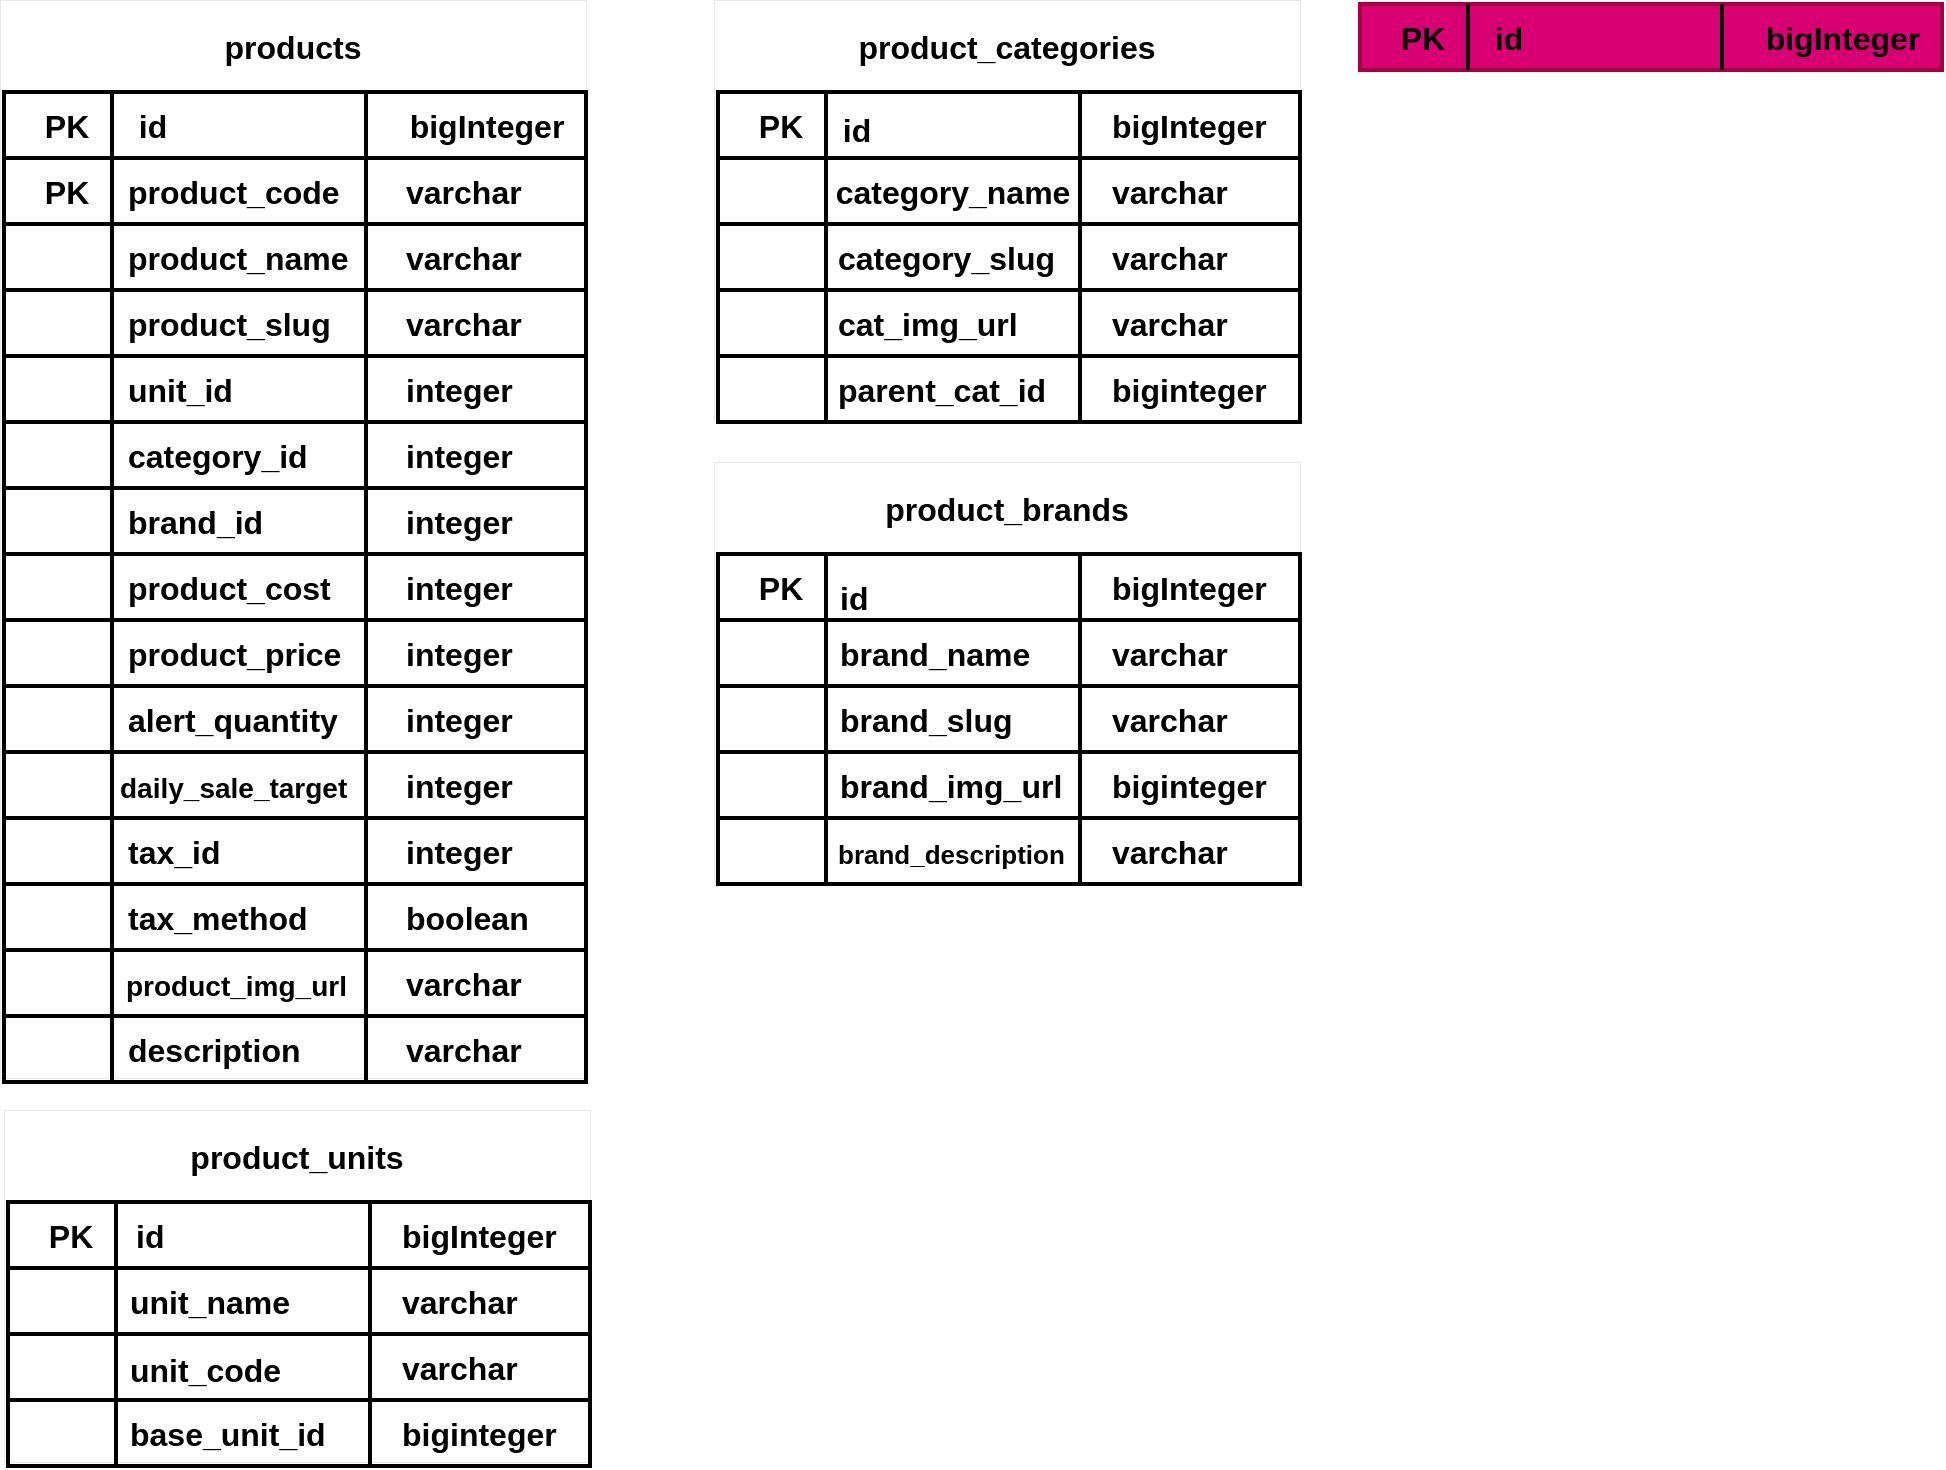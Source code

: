 <mxfile>
    <diagram id="ruQZ1rBnktLYvQLbM41w" name="products">
        <mxGraphModel dx="562" dy="289" grid="0" gridSize="10" guides="1" tooltips="1" connect="1" arrows="1" fold="1" page="1" pageScale="1" pageWidth="1169" pageHeight="827" background="#ffffff" math="0" shadow="0">
            <root>
                <mxCell id="0"/>
                <mxCell id="1" parent="0"/>
                <mxCell id="85" value="" style="rounded=0;whiteSpace=wrap;html=1;labelBorderColor=none;fontSize=12;fontColor=#ffffff;strokeColor=#A50040;strokeWidth=2;fillColor=#d80073;container=1;flipV=0;flipH=1;rotation=0;" parent="1" vertex="1">
                    <mxGeometry x="696" y="19" width="291" height="33" as="geometry">
                        <mxRectangle x="272" y="54" width="50" height="44" as="alternateBounds"/>
                    </mxGeometry>
                </mxCell>
                <mxCell id="86" value="bigInteger" style="text;html=1;resizable=0;autosize=1;align=center;verticalAlign=middle;points=[];fillColor=none;strokeColor=none;rounded=0;labelBorderColor=none;fontSize=16;fontColor=#000000;fontStyle=1;labelPosition=center;verticalLabelPosition=middle;spacing=0;flipV=0;flipH=1;rotation=0;" parent="85" vertex="1">
                    <mxGeometry x="197" y="5.004" width="87" height="23" as="geometry"/>
                </mxCell>
                <mxCell id="87" value="id" style="text;html=1;resizable=0;autosize=1;align=center;verticalAlign=middle;points=[];fillColor=none;strokeColor=none;rounded=0;labelBorderColor=none;fontSize=16;fontColor=#000000;fontStyle=1;labelPosition=center;verticalLabelPosition=middle;flipV=0;flipH=1;rotation=0;" parent="85" vertex="1">
                    <mxGeometry x="62" y="5.004" width="24" height="23" as="geometry"/>
                </mxCell>
                <mxCell id="88" value="PK" style="text;html=1;resizable=0;autosize=1;align=center;verticalAlign=middle;points=[];fillColor=none;strokeColor=none;rounded=0;labelBorderColor=none;fontSize=16;fontColor=#000000;fontStyle=1;labelPosition=center;verticalLabelPosition=middle;flipV=0;flipH=1;rotation=0;" parent="85" vertex="1">
                    <mxGeometry x="15" y="5.004" width="32" height="23" as="geometry"/>
                </mxCell>
                <mxCell id="89" value="" style="line;strokeWidth=2;direction=south;html=1;perimeter=backbonePerimeter;points=[];outlineConnect=0;labelBorderColor=none;fontSize=12;fontColor=#000000;fillColor=none;strokeColor=#000000;flipV=0;flipH=1;rotation=0;rounded=0;" parent="85" vertex="1">
                    <mxGeometry x="49" width="10" height="33" as="geometry"/>
                </mxCell>
                <mxCell id="90" value="" style="line;strokeWidth=2;direction=south;html=1;perimeter=backbonePerimeter;points=[];outlineConnect=0;labelBorderColor=none;fontSize=12;fontColor=#000000;fillColor=none;strokeColor=#000000;flipV=0;flipH=1;rotation=0;rounded=0;" parent="85" vertex="1">
                    <mxGeometry x="176" width="10" height="33" as="geometry"/>
                </mxCell>
                <mxCell id="58Lv8EifrvW3tVPBx_WG-179" value="product_categories" style="swimlane;startSize=45;fontSize=16;strokeColor=#000000;swimlaneLine=0;fontColor=default;strokeWidth=0;rounded=0;" parent="1" vertex="1">
                    <mxGeometry x="373" y="17" width="293" height="210" as="geometry"/>
                </mxCell>
                <mxCell id="58Lv8EifrvW3tVPBx_WG-180" value="" style="rounded=0;whiteSpace=wrap;html=1;labelBorderColor=none;fontSize=12;fontColor=default;strokeColor=#000000;strokeWidth=2;fillColor=none;container=1;flipV=0;flipH=1;rotation=0;" parent="58Lv8EifrvW3tVPBx_WG-179" vertex="1">
                    <mxGeometry x="2" y="46" width="291" height="33" as="geometry">
                        <mxRectangle x="272" y="54" width="50" height="44" as="alternateBounds"/>
                    </mxGeometry>
                </mxCell>
                <mxCell id="58Lv8EifrvW3tVPBx_WG-181" value="bigInteger" style="text;html=1;resizable=0;autosize=1;align=left;verticalAlign=middle;points=[];fillColor=none;strokeColor=none;rounded=0;labelBorderColor=none;fontSize=16;fontColor=#000000;fontStyle=1;labelPosition=center;verticalLabelPosition=middle;spacing=0;flipV=0;flipH=1;rotation=0;" parent="58Lv8EifrvW3tVPBx_WG-180" vertex="1">
                    <mxGeometry x="197" y="5.004" width="87" height="23" as="geometry"/>
                </mxCell>
                <mxCell id="58Lv8EifrvW3tVPBx_WG-182" value="id" style="text;html=1;resizable=0;autosize=1;align=center;verticalAlign=middle;points=[];fillColor=none;strokeColor=none;rounded=0;labelBorderColor=none;fontSize=16;fontColor=#000000;fontStyle=1;labelPosition=center;verticalLabelPosition=middle;flipV=0;flipH=1;rotation=0;" parent="58Lv8EifrvW3tVPBx_WG-180" vertex="1">
                    <mxGeometry x="57" y="7.004" width="24" height="23" as="geometry"/>
                </mxCell>
                <mxCell id="58Lv8EifrvW3tVPBx_WG-183" value="PK" style="text;html=1;resizable=0;autosize=1;align=center;verticalAlign=middle;points=[];fillColor=none;strokeColor=none;rounded=0;labelBorderColor=none;fontSize=16;fontColor=#000000;fontStyle=1;labelPosition=center;verticalLabelPosition=middle;flipV=0;flipH=1;rotation=0;" parent="58Lv8EifrvW3tVPBx_WG-180" vertex="1">
                    <mxGeometry x="15" y="5.004" width="32" height="23" as="geometry"/>
                </mxCell>
                <mxCell id="58Lv8EifrvW3tVPBx_WG-184" value="" style="line;strokeWidth=2;direction=south;html=1;perimeter=backbonePerimeter;points=[];outlineConnect=0;labelBorderColor=none;fontSize=12;fontColor=#000000;fillColor=none;strokeColor=#000000;flipV=0;flipH=1;rotation=0;rounded=0;" parent="58Lv8EifrvW3tVPBx_WG-180" vertex="1">
                    <mxGeometry x="49" width="10" height="33" as="geometry"/>
                </mxCell>
                <mxCell id="58Lv8EifrvW3tVPBx_WG-185" value="" style="line;strokeWidth=2;direction=south;html=1;perimeter=backbonePerimeter;points=[];outlineConnect=0;labelBorderColor=none;fontSize=12;fontColor=#000000;fillColor=none;strokeColor=#000000;flipV=0;flipH=1;rotation=0;rounded=0;" parent="58Lv8EifrvW3tVPBx_WG-180" vertex="1">
                    <mxGeometry x="176" width="10" height="33" as="geometry"/>
                </mxCell>
                <mxCell id="58Lv8EifrvW3tVPBx_WG-259" value="" style="rounded=0;whiteSpace=wrap;html=1;labelBorderColor=none;fontSize=12;fontColor=default;strokeColor=#000000;strokeWidth=2;fillColor=none;container=1;flipV=0;flipH=1;rotation=0;" parent="1" vertex="1">
                    <mxGeometry x="375" y="96" width="291" height="33" as="geometry">
                        <mxRectangle x="272" y="54" width="50" height="44" as="alternateBounds"/>
                    </mxGeometry>
                </mxCell>
                <mxCell id="58Lv8EifrvW3tVPBx_WG-260" value="varchar" style="text;html=1;resizable=0;autosize=1;align=left;verticalAlign=middle;points=[];fillColor=none;strokeColor=none;rounded=0;labelBorderColor=none;fontSize=16;fontColor=#000000;fontStyle=1;labelPosition=center;verticalLabelPosition=middle;spacing=0;flipV=0;flipH=1;rotation=0;" parent="58Lv8EifrvW3tVPBx_WG-259" vertex="1">
                    <mxGeometry x="197" y="5.004" width="68" height="23" as="geometry"/>
                </mxCell>
                <mxCell id="58Lv8EifrvW3tVPBx_WG-261" value="category_name" style="text;html=1;resizable=0;autosize=1;align=center;verticalAlign=middle;points=[];fillColor=none;strokeColor=none;rounded=0;labelBorderColor=none;fontSize=16;fontColor=#000000;fontStyle=1;labelPosition=center;verticalLabelPosition=middle;flipV=0;flipH=1;rotation=0;" parent="58Lv8EifrvW3tVPBx_WG-259" vertex="1">
                    <mxGeometry x="53" y="5.004" width="127" height="23" as="geometry"/>
                </mxCell>
                <mxCell id="58Lv8EifrvW3tVPBx_WG-263" value="" style="line;strokeWidth=2;direction=south;html=1;perimeter=backbonePerimeter;points=[];outlineConnect=0;labelBorderColor=none;fontSize=12;fontColor=#000000;fillColor=none;strokeColor=#000000;flipV=0;flipH=1;rotation=0;rounded=0;" parent="58Lv8EifrvW3tVPBx_WG-259" vertex="1">
                    <mxGeometry x="49" width="10" height="33" as="geometry"/>
                </mxCell>
                <mxCell id="58Lv8EifrvW3tVPBx_WG-264" value="" style="line;strokeWidth=2;direction=south;html=1;perimeter=backbonePerimeter;points=[];outlineConnect=0;labelBorderColor=none;fontSize=12;fontColor=#000000;fillColor=none;strokeColor=#000000;flipV=0;flipH=1;rotation=0;rounded=0;" parent="58Lv8EifrvW3tVPBx_WG-259" vertex="1">
                    <mxGeometry x="176" width="10" height="33" as="geometry"/>
                </mxCell>
                <mxCell id="58Lv8EifrvW3tVPBx_WG-265" value="" style="rounded=0;whiteSpace=wrap;html=1;labelBorderColor=none;fontSize=12;fontColor=default;strokeColor=#000000;strokeWidth=2;fillColor=none;container=1;flipV=0;flipH=1;rotation=0;" parent="1" vertex="1">
                    <mxGeometry x="375" y="129" width="291" height="33" as="geometry">
                        <mxRectangle x="272" y="54" width="50" height="44" as="alternateBounds"/>
                    </mxGeometry>
                </mxCell>
                <mxCell id="58Lv8EifrvW3tVPBx_WG-266" value="varchar" style="text;html=1;resizable=0;autosize=1;align=left;verticalAlign=middle;points=[];fillColor=none;strokeColor=none;rounded=0;labelBorderColor=none;fontSize=16;fontColor=#000000;fontStyle=1;labelPosition=center;verticalLabelPosition=middle;spacing=0;flipV=0;flipH=1;rotation=0;" parent="58Lv8EifrvW3tVPBx_WG-265" vertex="1">
                    <mxGeometry x="197" y="5.004" width="68" height="23" as="geometry"/>
                </mxCell>
                <mxCell id="58Lv8EifrvW3tVPBx_WG-267" value="category_slug" style="text;html=1;resizable=0;autosize=1;align=left;verticalAlign=middle;points=[];fillColor=none;strokeColor=none;rounded=0;labelBorderColor=none;fontSize=16;fontColor=#000000;fontStyle=1;labelPosition=center;verticalLabelPosition=middle;flipV=0;flipH=1;rotation=0;" parent="58Lv8EifrvW3tVPBx_WG-265" vertex="1">
                    <mxGeometry x="58" y="5.004" width="118" height="23" as="geometry"/>
                </mxCell>
                <mxCell id="58Lv8EifrvW3tVPBx_WG-268" value="" style="line;strokeWidth=2;direction=south;html=1;perimeter=backbonePerimeter;points=[];outlineConnect=0;labelBorderColor=none;fontSize=12;fontColor=#000000;fillColor=none;strokeColor=#000000;flipV=0;flipH=1;rotation=0;rounded=0;" parent="58Lv8EifrvW3tVPBx_WG-265" vertex="1">
                    <mxGeometry x="49" width="10" height="33" as="geometry"/>
                </mxCell>
                <mxCell id="58Lv8EifrvW3tVPBx_WG-269" value="" style="line;strokeWidth=2;direction=south;html=1;perimeter=backbonePerimeter;points=[];outlineConnect=0;labelBorderColor=none;fontSize=12;fontColor=#000000;fillColor=none;strokeColor=#000000;flipV=0;flipH=1;rotation=0;rounded=0;" parent="58Lv8EifrvW3tVPBx_WG-265" vertex="1">
                    <mxGeometry x="176" width="10" height="33" as="geometry"/>
                </mxCell>
                <mxCell id="58Lv8EifrvW3tVPBx_WG-270" value="" style="rounded=0;whiteSpace=wrap;html=1;labelBorderColor=none;fontSize=12;fontColor=default;strokeColor=#000000;strokeWidth=2;fillColor=none;container=1;flipV=0;flipH=1;rotation=0;" parent="1" vertex="1">
                    <mxGeometry x="375" y="195" width="291" height="33" as="geometry">
                        <mxRectangle x="272" y="54" width="50" height="44" as="alternateBounds"/>
                    </mxGeometry>
                </mxCell>
                <mxCell id="58Lv8EifrvW3tVPBx_WG-271" value="biginteger" style="text;html=1;resizable=0;autosize=1;align=left;verticalAlign=middle;points=[];fillColor=none;strokeColor=none;rounded=0;labelBorderColor=none;fontSize=16;fontColor=#000000;fontStyle=1;labelPosition=center;verticalLabelPosition=middle;spacing=0;flipV=0;flipH=1;rotation=0;" parent="58Lv8EifrvW3tVPBx_WG-270" vertex="1">
                    <mxGeometry x="197" y="5.004" width="87" height="23" as="geometry"/>
                </mxCell>
                <mxCell id="58Lv8EifrvW3tVPBx_WG-272" value="parent_cat_id" style="text;html=1;resizable=0;autosize=1;align=left;verticalAlign=middle;points=[];fillColor=none;strokeColor=none;rounded=0;labelBorderColor=none;fontSize=16;fontColor=#000000;fontStyle=1;labelPosition=center;verticalLabelPosition=middle;flipV=0;flipH=1;rotation=0;" parent="58Lv8EifrvW3tVPBx_WG-270" vertex="1">
                    <mxGeometry x="58" y="5.004" width="114" height="23" as="geometry"/>
                </mxCell>
                <mxCell id="58Lv8EifrvW3tVPBx_WG-273" value="" style="line;strokeWidth=2;direction=south;html=1;perimeter=backbonePerimeter;points=[];outlineConnect=0;labelBorderColor=none;fontSize=12;fontColor=#000000;fillColor=none;strokeColor=#000000;flipV=0;flipH=1;rotation=0;rounded=0;" parent="58Lv8EifrvW3tVPBx_WG-270" vertex="1">
                    <mxGeometry x="49" width="10" height="33" as="geometry"/>
                </mxCell>
                <mxCell id="58Lv8EifrvW3tVPBx_WG-274" value="" style="line;strokeWidth=2;direction=south;html=1;perimeter=backbonePerimeter;points=[];outlineConnect=0;labelBorderColor=none;fontSize=12;fontColor=#000000;fillColor=none;strokeColor=#000000;flipV=0;flipH=1;rotation=0;rounded=0;" parent="58Lv8EifrvW3tVPBx_WG-270" vertex="1">
                    <mxGeometry x="176" width="10" height="33" as="geometry"/>
                </mxCell>
                <mxCell id="58Lv8EifrvW3tVPBx_WG-276" value="" style="rounded=0;whiteSpace=wrap;html=1;labelBorderColor=none;fontSize=12;fontColor=default;strokeColor=#000000;strokeWidth=2;fillColor=none;container=1;flipV=0;flipH=1;rotation=0;" parent="1" vertex="1">
                    <mxGeometry x="375" y="162" width="291" height="33" as="geometry">
                        <mxRectangle x="272" y="54" width="50" height="44" as="alternateBounds"/>
                    </mxGeometry>
                </mxCell>
                <mxCell id="58Lv8EifrvW3tVPBx_WG-277" value="varchar" style="text;html=1;resizable=0;autosize=1;align=left;verticalAlign=middle;points=[];fillColor=none;strokeColor=none;rounded=0;labelBorderColor=none;fontSize=16;fontColor=#000000;fontStyle=1;labelPosition=center;verticalLabelPosition=middle;spacing=0;flipV=0;flipH=1;rotation=0;" parent="58Lv8EifrvW3tVPBx_WG-276" vertex="1">
                    <mxGeometry x="197" y="5.004" width="68" height="23" as="geometry"/>
                </mxCell>
                <mxCell id="58Lv8EifrvW3tVPBx_WG-278" value="cat_img_url" style="text;html=1;resizable=0;autosize=1;align=left;verticalAlign=middle;points=[];fillColor=none;strokeColor=none;rounded=0;labelBorderColor=none;fontSize=16;fontColor=#000000;fontStyle=1;labelPosition=center;verticalLabelPosition=middle;flipV=0;flipH=1;rotation=0;" parent="58Lv8EifrvW3tVPBx_WG-276" vertex="1">
                    <mxGeometry x="58" y="5.004" width="100" height="23" as="geometry"/>
                </mxCell>
                <mxCell id="58Lv8EifrvW3tVPBx_WG-280" value="" style="line;strokeWidth=2;direction=south;html=1;perimeter=backbonePerimeter;points=[];outlineConnect=0;labelBorderColor=none;fontSize=12;fontColor=#000000;fillColor=none;strokeColor=#000000;flipV=0;flipH=1;rotation=0;rounded=0;" parent="58Lv8EifrvW3tVPBx_WG-276" vertex="1">
                    <mxGeometry x="49" width="10" height="33" as="geometry"/>
                </mxCell>
                <mxCell id="58Lv8EifrvW3tVPBx_WG-281" value="" style="line;strokeWidth=2;direction=south;html=1;perimeter=backbonePerimeter;points=[];outlineConnect=0;labelBorderColor=none;fontSize=12;fontColor=#000000;fillColor=none;strokeColor=#000000;flipV=0;flipH=1;rotation=0;rounded=0;" parent="58Lv8EifrvW3tVPBx_WG-276" vertex="1">
                    <mxGeometry x="176" width="10" height="33" as="geometry"/>
                </mxCell>
                <mxCell id="58Lv8EifrvW3tVPBx_WG-282" value="product_brands" style="swimlane;startSize=45;fontSize=16;strokeColor=#000000;swimlaneLine=0;fontColor=default;strokeWidth=0;rounded=0;" parent="1" vertex="1">
                    <mxGeometry x="373" y="248" width="293" height="210" as="geometry">
                        <mxRectangle x="373" y="248" width="149" height="45" as="alternateBounds"/>
                    </mxGeometry>
                </mxCell>
                <mxCell id="58Lv8EifrvW3tVPBx_WG-283" value="" style="rounded=0;whiteSpace=wrap;html=1;labelBorderColor=none;fontSize=12;fontColor=default;strokeColor=#000000;strokeWidth=2;fillColor=none;container=1;flipV=0;flipH=1;rotation=0;" parent="58Lv8EifrvW3tVPBx_WG-282" vertex="1">
                    <mxGeometry x="2" y="46" width="291" height="33" as="geometry">
                        <mxRectangle x="272" y="54" width="50" height="44" as="alternateBounds"/>
                    </mxGeometry>
                </mxCell>
                <mxCell id="58Lv8EifrvW3tVPBx_WG-284" value="bigInteger" style="text;html=1;resizable=0;autosize=1;align=left;verticalAlign=middle;points=[];fillColor=none;strokeColor=none;rounded=0;labelBorderColor=none;fontSize=16;fontColor=#000000;fontStyle=1;labelPosition=center;verticalLabelPosition=middle;spacing=0;flipV=0;flipH=1;rotation=0;" parent="58Lv8EifrvW3tVPBx_WG-283" vertex="1">
                    <mxGeometry x="197" y="5.004" width="87" height="23" as="geometry"/>
                </mxCell>
                <mxCell id="58Lv8EifrvW3tVPBx_WG-285" value="id" style="text;html=1;resizable=0;autosize=1;align=left;verticalAlign=middle;points=[];fillColor=none;strokeColor=none;rounded=0;labelBorderColor=none;fontSize=16;fontColor=#000000;fontStyle=1;labelPosition=center;verticalLabelPosition=middle;flipV=0;flipH=1;rotation=0;" parent="58Lv8EifrvW3tVPBx_WG-283" vertex="1">
                    <mxGeometry x="59" y="10.004" width="24" height="23" as="geometry"/>
                </mxCell>
                <mxCell id="58Lv8EifrvW3tVPBx_WG-286" value="PK" style="text;html=1;resizable=0;autosize=1;align=center;verticalAlign=middle;points=[];fillColor=none;strokeColor=none;rounded=0;labelBorderColor=none;fontSize=16;fontColor=#000000;fontStyle=1;labelPosition=center;verticalLabelPosition=middle;flipV=0;flipH=1;rotation=0;" parent="58Lv8EifrvW3tVPBx_WG-283" vertex="1">
                    <mxGeometry x="15" y="5.004" width="32" height="23" as="geometry"/>
                </mxCell>
                <mxCell id="58Lv8EifrvW3tVPBx_WG-287" value="" style="line;strokeWidth=2;direction=south;html=1;perimeter=backbonePerimeter;points=[];outlineConnect=0;labelBorderColor=none;fontSize=12;fontColor=#000000;fillColor=none;strokeColor=#000000;flipV=0;flipH=1;rotation=0;rounded=0;" parent="58Lv8EifrvW3tVPBx_WG-283" vertex="1">
                    <mxGeometry x="49" width="10" height="33" as="geometry"/>
                </mxCell>
                <mxCell id="58Lv8EifrvW3tVPBx_WG-288" value="" style="line;strokeWidth=2;direction=south;html=1;perimeter=backbonePerimeter;points=[];outlineConnect=0;labelBorderColor=none;fontSize=12;fontColor=#000000;fillColor=none;strokeColor=#000000;flipV=0;flipH=1;rotation=0;rounded=0;" parent="58Lv8EifrvW3tVPBx_WG-283" vertex="1">
                    <mxGeometry x="176" width="10" height="33" as="geometry"/>
                </mxCell>
                <mxCell id="58Lv8EifrvW3tVPBx_WG-289" value="" style="rounded=0;whiteSpace=wrap;html=1;labelBorderColor=none;fontSize=12;fontColor=default;strokeColor=#000000;strokeWidth=2;fillColor=none;container=1;flipV=0;flipH=1;rotation=0;" parent="1" vertex="1">
                    <mxGeometry x="375" y="327" width="291" height="33" as="geometry">
                        <mxRectangle x="272" y="54" width="50" height="44" as="alternateBounds"/>
                    </mxGeometry>
                </mxCell>
                <mxCell id="58Lv8EifrvW3tVPBx_WG-290" value="varchar" style="text;html=1;resizable=0;autosize=1;align=left;verticalAlign=middle;points=[];fillColor=none;strokeColor=none;rounded=0;labelBorderColor=none;fontSize=16;fontColor=#000000;fontStyle=1;labelPosition=center;verticalLabelPosition=middle;spacing=0;flipV=0;flipH=1;rotation=0;" parent="58Lv8EifrvW3tVPBx_WG-289" vertex="1">
                    <mxGeometry x="197" y="5.004" width="68" height="23" as="geometry"/>
                </mxCell>
                <mxCell id="58Lv8EifrvW3tVPBx_WG-291" value="brand_name" style="text;html=1;resizable=0;autosize=1;align=left;verticalAlign=middle;points=[];fillColor=none;strokeColor=none;rounded=0;labelBorderColor=none;fontSize=16;fontColor=#000000;fontStyle=1;labelPosition=center;verticalLabelPosition=middle;flipV=0;flipH=1;rotation=0;" parent="58Lv8EifrvW3tVPBx_WG-289" vertex="1">
                    <mxGeometry x="59" y="5.004" width="105" height="23" as="geometry"/>
                </mxCell>
                <mxCell id="58Lv8EifrvW3tVPBx_WG-292" value="" style="line;strokeWidth=2;direction=south;html=1;perimeter=backbonePerimeter;points=[];outlineConnect=0;labelBorderColor=none;fontSize=12;fontColor=#000000;fillColor=none;strokeColor=#000000;flipV=0;flipH=1;rotation=0;rounded=0;" parent="58Lv8EifrvW3tVPBx_WG-289" vertex="1">
                    <mxGeometry x="49" width="10" height="33" as="geometry"/>
                </mxCell>
                <mxCell id="58Lv8EifrvW3tVPBx_WG-293" value="" style="line;strokeWidth=2;direction=south;html=1;perimeter=backbonePerimeter;points=[];outlineConnect=0;labelBorderColor=none;fontSize=12;fontColor=#000000;fillColor=none;strokeColor=#000000;flipV=0;flipH=1;rotation=0;rounded=0;" parent="58Lv8EifrvW3tVPBx_WG-289" vertex="1">
                    <mxGeometry x="176" width="10" height="33" as="geometry"/>
                </mxCell>
                <mxCell id="58Lv8EifrvW3tVPBx_WG-294" value="" style="rounded=0;whiteSpace=wrap;html=1;labelBorderColor=none;fontSize=12;fontColor=default;strokeColor=#000000;strokeWidth=2;fillColor=none;container=1;flipV=0;flipH=1;rotation=0;" parent="1" vertex="1">
                    <mxGeometry x="375" y="360" width="291" height="33" as="geometry">
                        <mxRectangle x="272" y="54" width="50" height="44" as="alternateBounds"/>
                    </mxGeometry>
                </mxCell>
                <mxCell id="58Lv8EifrvW3tVPBx_WG-295" value="varchar" style="text;html=1;resizable=0;autosize=1;align=left;verticalAlign=middle;points=[];fillColor=none;strokeColor=none;rounded=0;labelBorderColor=none;fontSize=16;fontColor=#000000;fontStyle=1;labelPosition=center;verticalLabelPosition=middle;spacing=0;flipV=0;flipH=1;rotation=0;" parent="58Lv8EifrvW3tVPBx_WG-294" vertex="1">
                    <mxGeometry x="197" y="5.004" width="68" height="23" as="geometry"/>
                </mxCell>
                <mxCell id="58Lv8EifrvW3tVPBx_WG-296" value="brand_slug" style="text;html=1;resizable=0;autosize=1;align=left;verticalAlign=middle;points=[];fillColor=none;strokeColor=none;rounded=0;labelBorderColor=none;fontSize=16;fontColor=#000000;fontStyle=1;labelPosition=center;verticalLabelPosition=middle;flipV=0;flipH=1;rotation=0;" parent="58Lv8EifrvW3tVPBx_WG-294" vertex="1">
                    <mxGeometry x="59" y="5.004" width="96" height="23" as="geometry"/>
                </mxCell>
                <mxCell id="58Lv8EifrvW3tVPBx_WG-297" value="" style="line;strokeWidth=2;direction=south;html=1;perimeter=backbonePerimeter;points=[];outlineConnect=0;labelBorderColor=none;fontSize=12;fontColor=#000000;fillColor=none;strokeColor=#000000;flipV=0;flipH=1;rotation=0;rounded=0;" parent="58Lv8EifrvW3tVPBx_WG-294" vertex="1">
                    <mxGeometry x="49" width="10" height="33" as="geometry"/>
                </mxCell>
                <mxCell id="58Lv8EifrvW3tVPBx_WG-298" value="" style="line;strokeWidth=2;direction=south;html=1;perimeter=backbonePerimeter;points=[];outlineConnect=0;labelBorderColor=none;fontSize=12;fontColor=#000000;fillColor=none;strokeColor=#000000;flipV=0;flipH=1;rotation=0;rounded=0;" parent="58Lv8EifrvW3tVPBx_WG-294" vertex="1">
                    <mxGeometry x="176" width="10" height="33" as="geometry"/>
                </mxCell>
                <mxCell id="58Lv8EifrvW3tVPBx_WG-299" value="" style="rounded=0;whiteSpace=wrap;html=1;labelBorderColor=none;fontSize=12;fontColor=default;strokeColor=#000000;strokeWidth=2;fillColor=none;container=1;flipV=0;flipH=1;rotation=0;" parent="1" vertex="1">
                    <mxGeometry x="375" y="393" width="291" height="33" as="geometry">
                        <mxRectangle x="272" y="54" width="50" height="44" as="alternateBounds"/>
                    </mxGeometry>
                </mxCell>
                <mxCell id="58Lv8EifrvW3tVPBx_WG-300" value="biginteger" style="text;html=1;resizable=0;autosize=1;align=left;verticalAlign=middle;points=[];fillColor=none;strokeColor=none;rounded=0;labelBorderColor=none;fontSize=16;fontColor=#000000;fontStyle=1;labelPosition=center;verticalLabelPosition=middle;spacing=0;flipV=0;flipH=1;rotation=0;" parent="58Lv8EifrvW3tVPBx_WG-299" vertex="1">
                    <mxGeometry x="197" y="5.004" width="87" height="23" as="geometry"/>
                </mxCell>
                <mxCell id="58Lv8EifrvW3tVPBx_WG-301" value="brand_img_url" style="text;html=1;resizable=0;autosize=1;align=left;verticalAlign=middle;points=[];fillColor=none;strokeColor=none;rounded=0;labelBorderColor=none;fontSize=16;fontColor=#000000;fontStyle=1;labelPosition=center;verticalLabelPosition=middle;flipV=0;flipH=1;rotation=0;" parent="58Lv8EifrvW3tVPBx_WG-299" vertex="1">
                    <mxGeometry x="59" y="5.004" width="121" height="23" as="geometry"/>
                </mxCell>
                <mxCell id="58Lv8EifrvW3tVPBx_WG-303" value="" style="line;strokeWidth=2;direction=south;html=1;perimeter=backbonePerimeter;points=[];outlineConnect=0;labelBorderColor=none;fontSize=12;fontColor=#000000;fillColor=none;strokeColor=#000000;flipV=0;flipH=1;rotation=0;rounded=0;" parent="58Lv8EifrvW3tVPBx_WG-299" vertex="1">
                    <mxGeometry x="49" width="10" height="33" as="geometry"/>
                </mxCell>
                <mxCell id="58Lv8EifrvW3tVPBx_WG-304" value="" style="line;strokeWidth=2;direction=south;html=1;perimeter=backbonePerimeter;points=[];outlineConnect=0;labelBorderColor=none;fontSize=12;fontColor=#000000;fillColor=none;strokeColor=#000000;flipV=0;flipH=1;rotation=0;rounded=0;" parent="58Lv8EifrvW3tVPBx_WG-299" vertex="1">
                    <mxGeometry x="176" width="10" height="33" as="geometry"/>
                </mxCell>
                <mxCell id="58Lv8EifrvW3tVPBx_WG-305" value="" style="rounded=0;whiteSpace=wrap;html=1;labelBorderColor=none;fontSize=12;fontColor=default;strokeColor=#000000;strokeWidth=2;fillColor=none;container=1;flipV=0;flipH=1;rotation=0;" parent="1" vertex="1">
                    <mxGeometry x="375" y="426" width="291" height="33" as="geometry">
                        <mxRectangle x="272" y="54" width="50" height="44" as="alternateBounds"/>
                    </mxGeometry>
                </mxCell>
                <mxCell id="58Lv8EifrvW3tVPBx_WG-306" value="varchar" style="text;html=1;resizable=0;autosize=1;align=left;verticalAlign=middle;points=[];fillColor=none;strokeColor=none;rounded=0;labelBorderColor=none;fontSize=16;fontColor=#000000;fontStyle=1;labelPosition=center;verticalLabelPosition=middle;spacing=0;flipV=0;flipH=1;rotation=0;" parent="58Lv8EifrvW3tVPBx_WG-305" vertex="1">
                    <mxGeometry x="197" y="5.004" width="68" height="23" as="geometry"/>
                </mxCell>
                <mxCell id="58Lv8EifrvW3tVPBx_WG-307" value="&lt;font style=&quot;font-size: 13px&quot;&gt;brand_description&lt;/font&gt;" style="text;html=1;resizable=0;autosize=1;align=left;verticalAlign=middle;points=[];fillColor=none;strokeColor=none;rounded=0;labelBorderColor=none;fontSize=16;fontColor=#000000;fontStyle=1;labelPosition=center;verticalLabelPosition=middle;flipV=0;flipH=1;rotation=0;" parent="58Lv8EifrvW3tVPBx_WG-305" vertex="1">
                    <mxGeometry x="58" y="5.004" width="123" height="24" as="geometry"/>
                </mxCell>
                <mxCell id="58Lv8EifrvW3tVPBx_WG-309" value="" style="line;strokeWidth=2;direction=south;html=1;perimeter=backbonePerimeter;points=[];outlineConnect=0;labelBorderColor=none;fontSize=12;fontColor=#000000;fillColor=none;strokeColor=#000000;flipV=0;flipH=1;rotation=0;rounded=0;" parent="58Lv8EifrvW3tVPBx_WG-305" vertex="1">
                    <mxGeometry x="49" width="10" height="33" as="geometry"/>
                </mxCell>
                <mxCell id="58Lv8EifrvW3tVPBx_WG-310" value="" style="line;strokeWidth=2;direction=south;html=1;perimeter=backbonePerimeter;points=[];outlineConnect=0;labelBorderColor=none;fontSize=12;fontColor=#000000;fillColor=none;strokeColor=#000000;flipV=0;flipH=1;rotation=0;rounded=0;" parent="58Lv8EifrvW3tVPBx_WG-305" vertex="1">
                    <mxGeometry x="176" width="10" height="33" as="geometry"/>
                </mxCell>
                <mxCell id="58Lv8EifrvW3tVPBx_WG-340" value="product_units" style="swimlane;startSize=45;fontSize=16;strokeColor=#000000;swimlaneLine=0;fontColor=default;strokeWidth=0;rounded=0;" parent="1" vertex="1">
                    <mxGeometry x="18" y="572" width="293" height="176" as="geometry">
                        <mxRectangle x="18" y="572" width="134" height="45" as="alternateBounds"/>
                    </mxGeometry>
                </mxCell>
                <mxCell id="58Lv8EifrvW3tVPBx_WG-341" value="" style="rounded=0;whiteSpace=wrap;html=1;labelBorderColor=none;fontSize=12;fontColor=default;strokeColor=#000000;strokeWidth=2;fillColor=none;container=1;flipV=0;flipH=1;rotation=0;" parent="58Lv8EifrvW3tVPBx_WG-340" vertex="1">
                    <mxGeometry x="2" y="46" width="291" height="33" as="geometry">
                        <mxRectangle x="272" y="54" width="50" height="44" as="alternateBounds"/>
                    </mxGeometry>
                </mxCell>
                <mxCell id="58Lv8EifrvW3tVPBx_WG-342" value="bigInteger" style="text;html=1;resizable=0;autosize=1;align=left;verticalAlign=middle;points=[];fillColor=none;strokeColor=none;rounded=0;labelBorderColor=none;fontSize=16;fontColor=#000000;fontStyle=1;labelPosition=center;verticalLabelPosition=middle;spacing=0;flipV=0;flipH=1;rotation=0;" parent="58Lv8EifrvW3tVPBx_WG-341" vertex="1">
                    <mxGeometry x="197" y="5.004" width="87" height="23" as="geometry"/>
                </mxCell>
                <mxCell id="58Lv8EifrvW3tVPBx_WG-343" value="id" style="text;html=1;resizable=0;autosize=1;align=left;verticalAlign=middle;points=[];fillColor=none;strokeColor=none;rounded=0;labelBorderColor=none;fontSize=16;fontColor=#000000;fontStyle=1;labelPosition=center;verticalLabelPosition=middle;flipV=0;flipH=1;rotation=0;" parent="58Lv8EifrvW3tVPBx_WG-341" vertex="1">
                    <mxGeometry x="62" y="5.004" width="24" height="23" as="geometry"/>
                </mxCell>
                <mxCell id="58Lv8EifrvW3tVPBx_WG-344" value="PK" style="text;html=1;resizable=0;autosize=1;align=center;verticalAlign=middle;points=[];fillColor=none;strokeColor=none;rounded=0;labelBorderColor=none;fontSize=16;fontColor=#000000;fontStyle=1;labelPosition=center;verticalLabelPosition=middle;flipV=0;flipH=1;rotation=0;" parent="58Lv8EifrvW3tVPBx_WG-341" vertex="1">
                    <mxGeometry x="15" y="5.004" width="32" height="23" as="geometry"/>
                </mxCell>
                <mxCell id="58Lv8EifrvW3tVPBx_WG-345" value="" style="line;strokeWidth=2;direction=south;html=1;perimeter=backbonePerimeter;points=[];outlineConnect=0;labelBorderColor=none;fontSize=12;fontColor=#000000;fillColor=none;strokeColor=#000000;flipV=0;flipH=1;rotation=0;rounded=0;" parent="58Lv8EifrvW3tVPBx_WG-341" vertex="1">
                    <mxGeometry x="49" width="10" height="33" as="geometry"/>
                </mxCell>
                <mxCell id="58Lv8EifrvW3tVPBx_WG-346" value="" style="line;strokeWidth=2;direction=south;html=1;perimeter=backbonePerimeter;points=[];outlineConnect=0;labelBorderColor=none;fontSize=12;fontColor=#000000;fillColor=none;strokeColor=#000000;flipV=0;flipH=1;rotation=0;rounded=0;" parent="58Lv8EifrvW3tVPBx_WG-341" vertex="1">
                    <mxGeometry x="176" width="10" height="33" as="geometry"/>
                </mxCell>
                <mxCell id="58Lv8EifrvW3tVPBx_WG-347" value="" style="rounded=0;whiteSpace=wrap;html=1;labelBorderColor=none;fontSize=12;fontColor=default;strokeColor=#000000;strokeWidth=2;fillColor=none;container=1;flipV=0;flipH=1;rotation=0;" parent="1" vertex="1">
                    <mxGeometry x="20" y="651" width="291" height="33" as="geometry">
                        <mxRectangle x="272" y="54" width="50" height="44" as="alternateBounds"/>
                    </mxGeometry>
                </mxCell>
                <mxCell id="58Lv8EifrvW3tVPBx_WG-348" value="varchar" style="text;html=1;resizable=0;autosize=1;align=left;verticalAlign=middle;points=[];fillColor=none;strokeColor=none;rounded=0;labelBorderColor=none;fontSize=16;fontColor=#000000;fontStyle=1;labelPosition=center;verticalLabelPosition=middle;spacing=0;flipV=0;flipH=1;rotation=0;" parent="58Lv8EifrvW3tVPBx_WG-347" vertex="1">
                    <mxGeometry x="197" y="5.004" width="68" height="23" as="geometry"/>
                </mxCell>
                <mxCell id="58Lv8EifrvW3tVPBx_WG-349" value="unit_name" style="text;html=1;resizable=0;autosize=1;align=left;verticalAlign=middle;points=[];fillColor=none;strokeColor=none;rounded=0;labelBorderColor=none;fontSize=16;fontColor=#000000;fontStyle=1;labelPosition=center;verticalLabelPosition=middle;flipV=0;flipH=1;rotation=0;" parent="58Lv8EifrvW3tVPBx_WG-347" vertex="1">
                    <mxGeometry x="59" y="5.004" width="90" height="23" as="geometry"/>
                </mxCell>
                <mxCell id="58Lv8EifrvW3tVPBx_WG-350" value="" style="line;strokeWidth=2;direction=south;html=1;perimeter=backbonePerimeter;points=[];outlineConnect=0;labelBorderColor=none;fontSize=12;fontColor=#000000;fillColor=none;strokeColor=#000000;flipV=0;flipH=1;rotation=0;rounded=0;" parent="58Lv8EifrvW3tVPBx_WG-347" vertex="1">
                    <mxGeometry x="49" width="10" height="33" as="geometry"/>
                </mxCell>
                <mxCell id="58Lv8EifrvW3tVPBx_WG-351" value="" style="line;strokeWidth=2;direction=south;html=1;perimeter=backbonePerimeter;points=[];outlineConnect=0;labelBorderColor=none;fontSize=12;fontColor=#000000;fillColor=none;strokeColor=#000000;flipV=0;flipH=1;rotation=0;rounded=0;" parent="58Lv8EifrvW3tVPBx_WG-347" vertex="1">
                    <mxGeometry x="176" width="10" height="33" as="geometry"/>
                </mxCell>
                <mxCell id="58Lv8EifrvW3tVPBx_WG-352" value="" style="rounded=0;whiteSpace=wrap;html=1;labelBorderColor=none;fontSize=12;fontColor=default;strokeColor=#000000;strokeWidth=2;fillColor=none;container=1;flipV=0;flipH=1;rotation=0;" parent="1" vertex="1">
                    <mxGeometry x="20" y="684" width="291" height="33" as="geometry">
                        <mxRectangle x="272" y="54" width="50" height="44" as="alternateBounds"/>
                    </mxGeometry>
                </mxCell>
                <mxCell id="58Lv8EifrvW3tVPBx_WG-353" value="varchar" style="text;html=1;resizable=0;autosize=1;align=left;verticalAlign=middle;points=[];fillColor=none;strokeColor=none;rounded=0;labelBorderColor=none;fontSize=16;fontColor=#000000;fontStyle=1;labelPosition=center;verticalLabelPosition=middle;spacing=0;flipV=0;flipH=1;rotation=0;" parent="58Lv8EifrvW3tVPBx_WG-352" vertex="1">
                    <mxGeometry x="197" y="5.004" width="68" height="23" as="geometry"/>
                </mxCell>
                <mxCell id="58Lv8EifrvW3tVPBx_WG-354" value="&lt;font style=&quot;font-size: 16px&quot;&gt;unit_code&lt;/font&gt;" style="text;html=1;resizable=0;autosize=1;align=left;verticalAlign=middle;points=[];fillColor=none;strokeColor=none;rounded=0;labelBorderColor=none;fontSize=16;fontColor=#000000;fontStyle=1;labelPosition=center;verticalLabelPosition=middle;flipV=0;flipH=1;rotation=0;" parent="58Lv8EifrvW3tVPBx_WG-352" vertex="1">
                    <mxGeometry x="59" y="6.004" width="86" height="23" as="geometry"/>
                </mxCell>
                <mxCell id="58Lv8EifrvW3tVPBx_WG-355" value="" style="line;strokeWidth=2;direction=south;html=1;perimeter=backbonePerimeter;points=[];outlineConnect=0;labelBorderColor=none;fontSize=12;fontColor=#000000;fillColor=none;strokeColor=#000000;flipV=0;flipH=1;rotation=0;rounded=0;" parent="58Lv8EifrvW3tVPBx_WG-352" vertex="1">
                    <mxGeometry x="49" width="10" height="33" as="geometry"/>
                </mxCell>
                <mxCell id="58Lv8EifrvW3tVPBx_WG-356" value="" style="line;strokeWidth=2;direction=south;html=1;perimeter=backbonePerimeter;points=[];outlineConnect=0;labelBorderColor=none;fontSize=12;fontColor=#000000;fillColor=none;strokeColor=#000000;flipV=0;flipH=1;rotation=0;rounded=0;" parent="58Lv8EifrvW3tVPBx_WG-352" vertex="1">
                    <mxGeometry x="176" width="10" height="33" as="geometry"/>
                </mxCell>
                <mxCell id="58Lv8EifrvW3tVPBx_WG-357" value="" style="rounded=0;whiteSpace=wrap;html=1;labelBorderColor=none;fontSize=12;fontColor=default;strokeColor=#000000;strokeWidth=2;fillColor=none;container=1;flipV=0;flipH=1;rotation=0;" parent="1" vertex="1">
                    <mxGeometry x="20" y="717" width="291" height="33" as="geometry">
                        <mxRectangle x="272" y="54" width="50" height="44" as="alternateBounds"/>
                    </mxGeometry>
                </mxCell>
                <mxCell id="58Lv8EifrvW3tVPBx_WG-358" value="biginteger" style="text;html=1;resizable=0;autosize=1;align=left;verticalAlign=middle;points=[];fillColor=none;strokeColor=none;rounded=0;labelBorderColor=none;fontSize=16;fontColor=#000000;fontStyle=1;labelPosition=center;verticalLabelPosition=middle;spacing=0;flipV=0;flipH=1;rotation=0;" parent="58Lv8EifrvW3tVPBx_WG-357" vertex="1">
                    <mxGeometry x="197" y="5.004" width="87" height="23" as="geometry"/>
                </mxCell>
                <mxCell id="58Lv8EifrvW3tVPBx_WG-359" value="base_unit_id" style="text;html=1;resizable=0;autosize=1;align=left;verticalAlign=middle;points=[];fillColor=none;strokeColor=none;rounded=0;labelBorderColor=none;fontSize=16;fontColor=#000000;fontStyle=1;labelPosition=center;verticalLabelPosition=middle;flipV=0;flipH=1;rotation=0;" parent="58Lv8EifrvW3tVPBx_WG-357" vertex="1">
                    <mxGeometry x="59" y="5.004" width="108" height="23" as="geometry"/>
                </mxCell>
                <mxCell id="58Lv8EifrvW3tVPBx_WG-361" value="" style="line;strokeWidth=2;direction=south;html=1;perimeter=backbonePerimeter;points=[];outlineConnect=0;labelBorderColor=none;fontSize=12;fontColor=#000000;fillColor=none;strokeColor=#000000;flipV=0;flipH=1;rotation=0;rounded=0;" parent="58Lv8EifrvW3tVPBx_WG-357" vertex="1">
                    <mxGeometry x="49" width="10" height="33" as="geometry"/>
                </mxCell>
                <mxCell id="58Lv8EifrvW3tVPBx_WG-362" value="" style="line;strokeWidth=2;direction=south;html=1;perimeter=backbonePerimeter;points=[];outlineConnect=0;labelBorderColor=none;fontSize=12;fontColor=#000000;fillColor=none;strokeColor=#000000;flipV=0;flipH=1;rotation=0;rounded=0;" parent="58Lv8EifrvW3tVPBx_WG-357" vertex="1">
                    <mxGeometry x="176" width="10" height="33" as="geometry"/>
                </mxCell>
                <mxCell id="Td56yUJFE5Z-MN7NmqeU-97" value="" style="group" parent="1" vertex="1" connectable="0">
                    <mxGeometry x="16" y="17" width="293" height="541" as="geometry"/>
                </mxCell>
                <mxCell id="2" value="products" style="swimlane;startSize=45;fontSize=16;strokeColor=#000000;swimlaneLine=0;fontColor=default;strokeWidth=0;rounded=0;" parent="Td56yUJFE5Z-MN7NmqeU-97" vertex="1">
                    <mxGeometry width="293" height="539" as="geometry">
                        <mxRectangle width="116" height="53" as="alternateBounds"/>
                    </mxGeometry>
                </mxCell>
                <mxCell id="91" value="" style="rounded=0;whiteSpace=wrap;html=1;labelBorderColor=none;fontSize=12;fontColor=default;strokeColor=#000000;strokeWidth=2;fillColor=none;container=1;flipV=0;flipH=1;rotation=0;" parent="2" vertex="1">
                    <mxGeometry x="2" y="46" width="291" height="33" as="geometry">
                        <mxRectangle x="272" y="54" width="50" height="44" as="alternateBounds"/>
                    </mxGeometry>
                </mxCell>
                <mxCell id="92" value="bigInteger" style="text;html=1;resizable=0;autosize=1;align=center;verticalAlign=middle;points=[];fillColor=none;strokeColor=none;rounded=0;labelBorderColor=none;fontSize=16;fontColor=#000000;fontStyle=1;labelPosition=center;verticalLabelPosition=middle;spacing=0;flipV=0;flipH=1;rotation=0;" parent="91" vertex="1">
                    <mxGeometry x="197" y="5.004" width="87" height="23" as="geometry"/>
                </mxCell>
                <mxCell id="93" value="id" style="text;html=1;resizable=0;autosize=1;align=center;verticalAlign=middle;points=[];fillColor=none;strokeColor=none;rounded=0;labelBorderColor=none;fontSize=16;fontColor=#000000;fontStyle=1;labelPosition=center;verticalLabelPosition=middle;flipV=0;flipH=1;rotation=0;" parent="91" vertex="1">
                    <mxGeometry x="62" y="5.004" width="24" height="23" as="geometry"/>
                </mxCell>
                <mxCell id="94" value="PK" style="text;html=1;resizable=0;autosize=1;align=center;verticalAlign=middle;points=[];fillColor=none;strokeColor=none;rounded=0;labelBorderColor=none;fontSize=16;fontColor=#000000;fontStyle=1;labelPosition=center;verticalLabelPosition=middle;flipV=0;flipH=1;rotation=0;" parent="91" vertex="1">
                    <mxGeometry x="15" y="5.004" width="32" height="23" as="geometry"/>
                </mxCell>
                <mxCell id="95" value="" style="line;strokeWidth=2;direction=south;html=1;perimeter=backbonePerimeter;points=[];outlineConnect=0;labelBorderColor=none;fontSize=12;fontColor=#000000;fillColor=none;strokeColor=#000000;flipV=0;flipH=1;rotation=0;rounded=0;" parent="91" vertex="1">
                    <mxGeometry x="49" width="10" height="33" as="geometry"/>
                </mxCell>
                <mxCell id="96" value="" style="line;strokeWidth=2;direction=south;html=1;perimeter=backbonePerimeter;points=[];outlineConnect=0;labelBorderColor=none;fontSize=12;fontColor=#000000;fillColor=none;strokeColor=#000000;flipV=0;flipH=1;rotation=0;rounded=0;" parent="91" vertex="1">
                    <mxGeometry x="176" width="10" height="33" as="geometry"/>
                </mxCell>
                <mxCell id="58Lv8EifrvW3tVPBx_WG-96" value="" style="rounded=0;whiteSpace=wrap;html=1;labelBorderColor=none;fontSize=12;fontColor=default;strokeColor=#000000;strokeWidth=2;fillColor=none;container=1;flipV=0;flipH=1;rotation=0;" parent="Td56yUJFE5Z-MN7NmqeU-97" vertex="1">
                    <mxGeometry x="2" y="79" width="291" height="33" as="geometry">
                        <mxRectangle x="272" y="54" width="50" height="44" as="alternateBounds"/>
                    </mxGeometry>
                </mxCell>
                <mxCell id="58Lv8EifrvW3tVPBx_WG-97" value="varchar" style="text;html=1;resizable=0;autosize=1;align=left;verticalAlign=middle;points=[];fillColor=none;strokeColor=none;rounded=0;labelBorderColor=none;fontSize=16;fontColor=#000000;fontStyle=1;labelPosition=center;verticalLabelPosition=middle;spacing=0;flipV=0;flipH=1;rotation=0;" parent="58Lv8EifrvW3tVPBx_WG-96" vertex="1">
                    <mxGeometry x="201" y="5.004" width="68" height="23" as="geometry"/>
                </mxCell>
                <mxCell id="58Lv8EifrvW3tVPBx_WG-98" value="product_code" style="text;html=1;resizable=0;autosize=1;align=left;verticalAlign=middle;points=[];fillColor=none;strokeColor=none;rounded=0;labelBorderColor=none;fontSize=16;fontColor=#000000;fontStyle=1;labelPosition=center;verticalLabelPosition=middle;flipV=0;flipH=1;rotation=0;" parent="58Lv8EifrvW3tVPBx_WG-96" vertex="1">
                    <mxGeometry x="60" y="5.004" width="116" height="23" as="geometry"/>
                </mxCell>
                <mxCell id="58Lv8EifrvW3tVPBx_WG-100" value="" style="line;strokeWidth=2;direction=south;html=1;perimeter=backbonePerimeter;points=[];outlineConnect=0;labelBorderColor=none;fontSize=12;fontColor=#000000;fillColor=none;strokeColor=#000000;flipV=0;flipH=1;rotation=0;rounded=0;" parent="58Lv8EifrvW3tVPBx_WG-96" vertex="1">
                    <mxGeometry x="49" width="10" height="33" as="geometry"/>
                </mxCell>
                <mxCell id="58Lv8EifrvW3tVPBx_WG-101" value="" style="line;strokeWidth=2;direction=south;html=1;perimeter=backbonePerimeter;points=[];outlineConnect=0;labelBorderColor=none;fontSize=12;fontColor=#000000;fillColor=none;strokeColor=#000000;flipV=0;flipH=1;rotation=0;rounded=0;" parent="58Lv8EifrvW3tVPBx_WG-96" vertex="1">
                    <mxGeometry x="176" width="10" height="33" as="geometry"/>
                </mxCell>
                <mxCell id="58Lv8EifrvW3tVPBx_WG-107" value="PK" style="text;html=1;resizable=0;autosize=1;align=center;verticalAlign=middle;points=[];fillColor=none;strokeColor=none;rounded=0;labelBorderColor=none;fontSize=16;fontColor=#000000;fontStyle=1;labelPosition=center;verticalLabelPosition=middle;flipV=0;flipH=1;rotation=0;" parent="58Lv8EifrvW3tVPBx_WG-96" vertex="1">
                    <mxGeometry x="15" y="5.004" width="32" height="23" as="geometry"/>
                </mxCell>
                <mxCell id="58Lv8EifrvW3tVPBx_WG-102" value="" style="rounded=0;whiteSpace=wrap;html=1;labelBorderColor=none;fontSize=12;fontColor=default;strokeColor=#000000;strokeWidth=2;fillColor=none;container=1;flipV=0;flipH=1;rotation=0;" parent="Td56yUJFE5Z-MN7NmqeU-97" vertex="1">
                    <mxGeometry x="2" y="112" width="291" height="33" as="geometry">
                        <mxRectangle x="272" y="54" width="50" height="44" as="alternateBounds"/>
                    </mxGeometry>
                </mxCell>
                <mxCell id="58Lv8EifrvW3tVPBx_WG-103" value="varchar" style="text;html=1;resizable=0;autosize=1;align=left;verticalAlign=middle;points=[];fillColor=none;strokeColor=none;rounded=0;labelBorderColor=none;fontSize=16;fontColor=#000000;fontStyle=1;labelPosition=center;verticalLabelPosition=middle;spacing=0;flipV=0;flipH=1;rotation=0;" parent="58Lv8EifrvW3tVPBx_WG-102" vertex="1">
                    <mxGeometry x="201" y="5.004" width="68" height="23" as="geometry"/>
                </mxCell>
                <mxCell id="58Lv8EifrvW3tVPBx_WG-104" value="product_name" style="text;html=1;resizable=0;autosize=1;align=left;verticalAlign=middle;points=[];fillColor=none;strokeColor=none;rounded=0;labelBorderColor=none;fontSize=16;fontColor=#000000;fontStyle=1;labelPosition=center;verticalLabelPosition=middle;flipV=0;flipH=1;rotation=0;" parent="58Lv8EifrvW3tVPBx_WG-102" vertex="1">
                    <mxGeometry x="60" y="5.004" width="120" height="23" as="geometry"/>
                </mxCell>
                <mxCell id="58Lv8EifrvW3tVPBx_WG-105" value="" style="line;strokeWidth=2;direction=south;html=1;perimeter=backbonePerimeter;points=[];outlineConnect=0;labelBorderColor=none;fontSize=12;fontColor=#000000;fillColor=none;strokeColor=#000000;flipV=0;flipH=1;rotation=0;rounded=0;" parent="58Lv8EifrvW3tVPBx_WG-102" vertex="1">
                    <mxGeometry x="49" width="10" height="33" as="geometry"/>
                </mxCell>
                <mxCell id="58Lv8EifrvW3tVPBx_WG-106" value="" style="line;strokeWidth=2;direction=south;html=1;perimeter=backbonePerimeter;points=[];outlineConnect=0;labelBorderColor=none;fontSize=12;fontColor=#000000;fillColor=none;strokeColor=#000000;flipV=0;flipH=1;rotation=0;rounded=0;" parent="58Lv8EifrvW3tVPBx_WG-102" vertex="1">
                    <mxGeometry x="176" width="10" height="33" as="geometry"/>
                </mxCell>
                <mxCell id="58Lv8EifrvW3tVPBx_WG-109" value="" style="rounded=0;whiteSpace=wrap;html=1;labelBorderColor=none;fontSize=12;fontColor=default;strokeColor=#000000;strokeWidth=2;fillColor=none;container=1;flipV=0;flipH=1;rotation=0;" parent="Td56yUJFE5Z-MN7NmqeU-97" vertex="1">
                    <mxGeometry x="2" y="145" width="291" height="33" as="geometry">
                        <mxRectangle x="272" y="54" width="50" height="44" as="alternateBounds"/>
                    </mxGeometry>
                </mxCell>
                <mxCell id="58Lv8EifrvW3tVPBx_WG-110" value="varchar" style="text;html=1;resizable=0;autosize=1;align=left;verticalAlign=middle;points=[];fillColor=none;strokeColor=none;rounded=0;labelBorderColor=none;fontSize=16;fontColor=#000000;fontStyle=1;labelPosition=center;verticalLabelPosition=middle;spacing=0;flipV=0;flipH=1;rotation=0;" parent="58Lv8EifrvW3tVPBx_WG-109" vertex="1">
                    <mxGeometry x="201" y="5.004" width="68" height="23" as="geometry"/>
                </mxCell>
                <mxCell id="58Lv8EifrvW3tVPBx_WG-111" value="product_slug" style="text;html=1;resizable=0;autosize=1;align=left;verticalAlign=middle;points=[];fillColor=none;strokeColor=none;rounded=0;labelBorderColor=none;fontSize=16;fontColor=#000000;fontStyle=1;labelPosition=center;verticalLabelPosition=middle;flipV=0;flipH=1;rotation=0;" parent="58Lv8EifrvW3tVPBx_WG-109" vertex="1">
                    <mxGeometry x="60" y="5.004" width="111" height="23" as="geometry"/>
                </mxCell>
                <mxCell id="58Lv8EifrvW3tVPBx_WG-112" value="" style="line;strokeWidth=2;direction=south;html=1;perimeter=backbonePerimeter;points=[];outlineConnect=0;labelBorderColor=none;fontSize=12;fontColor=#000000;fillColor=none;strokeColor=#000000;flipV=0;flipH=1;rotation=0;rounded=0;" parent="58Lv8EifrvW3tVPBx_WG-109" vertex="1">
                    <mxGeometry x="49" width="10" height="33" as="geometry"/>
                </mxCell>
                <mxCell id="58Lv8EifrvW3tVPBx_WG-113" value="" style="line;strokeWidth=2;direction=south;html=1;perimeter=backbonePerimeter;points=[];outlineConnect=0;labelBorderColor=none;fontSize=12;fontColor=#000000;fillColor=none;strokeColor=#000000;flipV=0;flipH=1;rotation=0;rounded=0;" parent="58Lv8EifrvW3tVPBx_WG-109" vertex="1">
                    <mxGeometry x="176" width="10" height="33" as="geometry"/>
                </mxCell>
                <mxCell id="58Lv8EifrvW3tVPBx_WG-114" value="" style="rounded=0;whiteSpace=wrap;html=1;labelBorderColor=none;fontSize=12;fontColor=default;strokeColor=#000000;strokeWidth=2;fillColor=none;container=1;flipV=0;flipH=1;rotation=0;" parent="Td56yUJFE5Z-MN7NmqeU-97" vertex="1">
                    <mxGeometry x="2" y="178" width="291" height="33" as="geometry">
                        <mxRectangle x="272" y="54" width="50" height="44" as="alternateBounds"/>
                    </mxGeometry>
                </mxCell>
                <mxCell id="58Lv8EifrvW3tVPBx_WG-115" value="integer" style="text;html=1;resizable=0;autosize=1;align=left;verticalAlign=middle;points=[];fillColor=none;strokeColor=none;rounded=0;labelBorderColor=none;fontSize=16;fontColor=#000000;fontStyle=1;labelPosition=center;verticalLabelPosition=middle;spacing=0;flipV=0;flipH=1;rotation=0;" parent="58Lv8EifrvW3tVPBx_WG-114" vertex="1">
                    <mxGeometry x="201" y="5.004" width="63" height="23" as="geometry"/>
                </mxCell>
                <mxCell id="58Lv8EifrvW3tVPBx_WG-116" value="unit_id" style="text;html=1;resizable=0;autosize=1;align=left;verticalAlign=middle;points=[];fillColor=none;strokeColor=none;rounded=0;labelBorderColor=none;fontSize=16;fontColor=#000000;fontStyle=1;labelPosition=center;verticalLabelPosition=middle;flipV=0;flipH=1;rotation=0;" parent="58Lv8EifrvW3tVPBx_WG-114" vertex="1">
                    <mxGeometry x="60" y="5.004" width="62" height="23" as="geometry"/>
                </mxCell>
                <mxCell id="58Lv8EifrvW3tVPBx_WG-117" value="" style="line;strokeWidth=2;direction=south;html=1;perimeter=backbonePerimeter;points=[];outlineConnect=0;labelBorderColor=none;fontSize=12;fontColor=#000000;fillColor=none;strokeColor=#000000;flipV=0;flipH=1;rotation=0;rounded=0;" parent="58Lv8EifrvW3tVPBx_WG-114" vertex="1">
                    <mxGeometry x="49" width="10" height="33" as="geometry"/>
                </mxCell>
                <mxCell id="58Lv8EifrvW3tVPBx_WG-118" value="" style="line;strokeWidth=2;direction=south;html=1;perimeter=backbonePerimeter;points=[];outlineConnect=0;labelBorderColor=none;fontSize=12;fontColor=#000000;fillColor=none;strokeColor=#000000;flipV=0;flipH=1;rotation=0;rounded=0;" parent="58Lv8EifrvW3tVPBx_WG-114" vertex="1">
                    <mxGeometry x="176" width="10" height="33" as="geometry"/>
                </mxCell>
                <mxCell id="58Lv8EifrvW3tVPBx_WG-119" value="" style="rounded=0;whiteSpace=wrap;html=1;labelBorderColor=none;fontSize=12;fontColor=default;strokeColor=#000000;strokeWidth=2;fillColor=none;container=1;flipV=0;flipH=1;rotation=0;" parent="Td56yUJFE5Z-MN7NmqeU-97" vertex="1">
                    <mxGeometry x="2" y="211" width="291" height="33" as="geometry">
                        <mxRectangle x="272" y="54" width="50" height="44" as="alternateBounds"/>
                    </mxGeometry>
                </mxCell>
                <mxCell id="58Lv8EifrvW3tVPBx_WG-120" value="integer" style="text;html=1;resizable=0;autosize=1;align=left;verticalAlign=middle;points=[];fillColor=none;strokeColor=none;rounded=0;labelBorderColor=none;fontSize=16;fontColor=#000000;fontStyle=1;labelPosition=center;verticalLabelPosition=middle;spacing=0;flipV=0;flipH=1;rotation=0;" parent="58Lv8EifrvW3tVPBx_WG-119" vertex="1">
                    <mxGeometry x="201" y="5.004" width="63" height="23" as="geometry"/>
                </mxCell>
                <mxCell id="58Lv8EifrvW3tVPBx_WG-121" value="category_id" style="text;html=1;resizable=0;autosize=1;align=left;verticalAlign=middle;points=[];fillColor=none;strokeColor=none;rounded=0;labelBorderColor=none;fontSize=16;fontColor=#000000;fontStyle=1;labelPosition=center;verticalLabelPosition=middle;flipV=0;flipH=1;rotation=0;" parent="58Lv8EifrvW3tVPBx_WG-119" vertex="1">
                    <mxGeometry x="60" y="5.004" width="100" height="23" as="geometry"/>
                </mxCell>
                <mxCell id="58Lv8EifrvW3tVPBx_WG-122" value="" style="line;strokeWidth=2;direction=south;html=1;perimeter=backbonePerimeter;points=[];outlineConnect=0;labelBorderColor=none;fontSize=12;fontColor=#000000;fillColor=none;strokeColor=#000000;flipV=0;flipH=1;rotation=0;rounded=0;" parent="58Lv8EifrvW3tVPBx_WG-119" vertex="1">
                    <mxGeometry x="49" width="10" height="33" as="geometry"/>
                </mxCell>
                <mxCell id="58Lv8EifrvW3tVPBx_WG-123" value="" style="line;strokeWidth=2;direction=south;html=1;perimeter=backbonePerimeter;points=[];outlineConnect=0;labelBorderColor=none;fontSize=12;fontColor=#000000;fillColor=none;strokeColor=#000000;flipV=0;flipH=1;rotation=0;rounded=0;" parent="58Lv8EifrvW3tVPBx_WG-119" vertex="1">
                    <mxGeometry x="176" width="10" height="33" as="geometry"/>
                </mxCell>
                <mxCell id="58Lv8EifrvW3tVPBx_WG-125" value="" style="rounded=0;whiteSpace=wrap;html=1;labelBorderColor=none;fontSize=12;fontColor=default;strokeColor=#000000;strokeWidth=2;fillColor=none;container=1;flipV=0;flipH=1;rotation=0;" parent="Td56yUJFE5Z-MN7NmqeU-97" vertex="1">
                    <mxGeometry x="2" y="244" width="291" height="33" as="geometry">
                        <mxRectangle x="272" y="54" width="50" height="44" as="alternateBounds"/>
                    </mxGeometry>
                </mxCell>
                <mxCell id="58Lv8EifrvW3tVPBx_WG-126" value="integer" style="text;html=1;resizable=0;autosize=1;align=left;verticalAlign=middle;points=[];fillColor=none;strokeColor=none;rounded=0;labelBorderColor=none;fontSize=16;fontColor=#000000;fontStyle=1;labelPosition=center;verticalLabelPosition=middle;spacing=0;flipV=0;flipH=1;rotation=0;" parent="58Lv8EifrvW3tVPBx_WG-125" vertex="1">
                    <mxGeometry x="201" y="5.004" width="63" height="23" as="geometry"/>
                </mxCell>
                <mxCell id="58Lv8EifrvW3tVPBx_WG-127" value="brand_id" style="text;html=1;resizable=0;autosize=1;align=left;verticalAlign=middle;points=[];fillColor=none;strokeColor=none;rounded=0;labelBorderColor=none;fontSize=16;fontColor=#000000;fontStyle=1;labelPosition=center;verticalLabelPosition=middle;flipV=0;flipH=1;rotation=0;" parent="58Lv8EifrvW3tVPBx_WG-125" vertex="1">
                    <mxGeometry x="60" y="5.004" width="78" height="23" as="geometry"/>
                </mxCell>
                <mxCell id="58Lv8EifrvW3tVPBx_WG-128" value="" style="line;strokeWidth=2;direction=south;html=1;perimeter=backbonePerimeter;points=[];outlineConnect=0;labelBorderColor=none;fontSize=12;fontColor=#000000;fillColor=none;strokeColor=#000000;flipV=0;flipH=1;rotation=0;rounded=0;" parent="58Lv8EifrvW3tVPBx_WG-125" vertex="1">
                    <mxGeometry x="49" width="10" height="33" as="geometry"/>
                </mxCell>
                <mxCell id="58Lv8EifrvW3tVPBx_WG-129" value="" style="line;strokeWidth=2;direction=south;html=1;perimeter=backbonePerimeter;points=[];outlineConnect=0;labelBorderColor=none;fontSize=12;fontColor=#000000;fillColor=none;strokeColor=#000000;flipV=0;flipH=1;rotation=0;rounded=0;" parent="58Lv8EifrvW3tVPBx_WG-125" vertex="1">
                    <mxGeometry x="176" width="10" height="33" as="geometry"/>
                </mxCell>
                <mxCell id="58Lv8EifrvW3tVPBx_WG-130" value="" style="rounded=0;whiteSpace=wrap;html=1;labelBorderColor=none;fontSize=12;fontColor=default;strokeColor=#000000;strokeWidth=2;fillColor=none;container=1;flipV=0;flipH=1;rotation=0;" parent="Td56yUJFE5Z-MN7NmqeU-97" vertex="1">
                    <mxGeometry x="2" y="409" width="291" height="33" as="geometry">
                        <mxRectangle x="272" y="54" width="50" height="44" as="alternateBounds"/>
                    </mxGeometry>
                </mxCell>
                <mxCell id="58Lv8EifrvW3tVPBx_WG-131" value="integer" style="text;html=1;resizable=0;autosize=1;align=left;verticalAlign=middle;points=[];fillColor=none;strokeColor=none;rounded=0;labelBorderColor=none;fontSize=16;fontColor=#000000;fontStyle=1;labelPosition=center;verticalLabelPosition=middle;spacing=0;flipV=0;flipH=1;rotation=0;" parent="58Lv8EifrvW3tVPBx_WG-130" vertex="1">
                    <mxGeometry x="201" y="5.004" width="63" height="23" as="geometry"/>
                </mxCell>
                <mxCell id="58Lv8EifrvW3tVPBx_WG-132" value="tax_id" style="text;html=1;resizable=0;autosize=1;align=left;verticalAlign=middle;points=[];fillColor=none;strokeColor=none;rounded=0;labelBorderColor=none;fontSize=16;fontColor=#000000;fontStyle=1;labelPosition=center;verticalLabelPosition=middle;flipV=0;flipH=1;rotation=0;" parent="58Lv8EifrvW3tVPBx_WG-130" vertex="1">
                    <mxGeometry x="60" y="5.004" width="56" height="23" as="geometry"/>
                </mxCell>
                <mxCell id="58Lv8EifrvW3tVPBx_WG-133" value="" style="line;strokeWidth=2;direction=south;html=1;perimeter=backbonePerimeter;points=[];outlineConnect=0;labelBorderColor=none;fontSize=12;fontColor=#000000;fillColor=none;strokeColor=#000000;flipV=0;flipH=1;rotation=0;rounded=0;" parent="58Lv8EifrvW3tVPBx_WG-130" vertex="1">
                    <mxGeometry x="49" width="10" height="33" as="geometry"/>
                </mxCell>
                <mxCell id="58Lv8EifrvW3tVPBx_WG-134" value="" style="line;strokeWidth=2;direction=south;html=1;perimeter=backbonePerimeter;points=[];outlineConnect=0;labelBorderColor=none;fontSize=12;fontColor=#000000;fillColor=none;strokeColor=#000000;flipV=0;flipH=1;rotation=0;rounded=0;" parent="58Lv8EifrvW3tVPBx_WG-130" vertex="1">
                    <mxGeometry x="176" width="10" height="33" as="geometry"/>
                </mxCell>
                <mxCell id="58Lv8EifrvW3tVPBx_WG-137" value="" style="rounded=0;whiteSpace=wrap;html=1;labelBorderColor=none;fontSize=12;fontColor=default;strokeColor=#000000;strokeWidth=2;fillColor=none;container=1;flipV=0;flipH=1;rotation=0;" parent="Td56yUJFE5Z-MN7NmqeU-97" vertex="1">
                    <mxGeometry x="2" y="277" width="291" height="33" as="geometry">
                        <mxRectangle x="272" y="54" width="50" height="44" as="alternateBounds"/>
                    </mxGeometry>
                </mxCell>
                <mxCell id="58Lv8EifrvW3tVPBx_WG-138" value="integer" style="text;html=1;resizable=0;autosize=1;align=left;verticalAlign=middle;points=[];fillColor=none;strokeColor=none;rounded=0;labelBorderColor=none;fontSize=16;fontColor=#000000;fontStyle=1;labelPosition=center;verticalLabelPosition=middle;spacing=0;flipV=0;flipH=1;rotation=0;" parent="58Lv8EifrvW3tVPBx_WG-137" vertex="1">
                    <mxGeometry x="201" y="5.004" width="63" height="23" as="geometry"/>
                </mxCell>
                <mxCell id="58Lv8EifrvW3tVPBx_WG-139" value="product_cost" style="text;html=1;resizable=0;autosize=1;align=left;verticalAlign=middle;points=[];fillColor=none;strokeColor=none;rounded=0;labelBorderColor=none;fontSize=16;fontColor=#000000;fontStyle=1;labelPosition=center;verticalLabelPosition=middle;flipV=0;flipH=1;rotation=0;" parent="58Lv8EifrvW3tVPBx_WG-137" vertex="1">
                    <mxGeometry x="60" y="5.004" width="111" height="23" as="geometry"/>
                </mxCell>
                <mxCell id="58Lv8EifrvW3tVPBx_WG-140" value="" style="line;strokeWidth=2;direction=south;html=1;perimeter=backbonePerimeter;points=[];outlineConnect=0;labelBorderColor=none;fontSize=12;fontColor=#000000;fillColor=none;strokeColor=#000000;flipV=0;flipH=1;rotation=0;rounded=0;" parent="58Lv8EifrvW3tVPBx_WG-137" vertex="1">
                    <mxGeometry x="49" width="10" height="33" as="geometry"/>
                </mxCell>
                <mxCell id="58Lv8EifrvW3tVPBx_WG-141" value="" style="line;strokeWidth=2;direction=south;html=1;perimeter=backbonePerimeter;points=[];outlineConnect=0;labelBorderColor=none;fontSize=12;fontColor=#000000;fillColor=none;strokeColor=#000000;flipV=0;flipH=1;rotation=0;rounded=0;" parent="58Lv8EifrvW3tVPBx_WG-137" vertex="1">
                    <mxGeometry x="176" width="10" height="33" as="geometry"/>
                </mxCell>
                <mxCell id="58Lv8EifrvW3tVPBx_WG-142" value="" style="rounded=0;whiteSpace=wrap;html=1;labelBorderColor=none;fontSize=12;fontColor=default;strokeColor=#000000;strokeWidth=2;fillColor=none;container=1;flipV=0;flipH=1;rotation=0;" parent="Td56yUJFE5Z-MN7NmqeU-97" vertex="1">
                    <mxGeometry x="2" y="310" width="291" height="33" as="geometry">
                        <mxRectangle x="272" y="54" width="50" height="44" as="alternateBounds"/>
                    </mxGeometry>
                </mxCell>
                <mxCell id="58Lv8EifrvW3tVPBx_WG-143" value="integer" style="text;html=1;resizable=0;autosize=1;align=left;verticalAlign=middle;points=[];fillColor=none;strokeColor=none;rounded=0;labelBorderColor=none;fontSize=16;fontColor=#000000;fontStyle=1;labelPosition=center;verticalLabelPosition=middle;spacing=0;flipV=0;flipH=1;rotation=0;" parent="58Lv8EifrvW3tVPBx_WG-142" vertex="1">
                    <mxGeometry x="201" y="5.004" width="63" height="23" as="geometry"/>
                </mxCell>
                <mxCell id="58Lv8EifrvW3tVPBx_WG-144" value="product_price" style="text;html=1;resizable=0;autosize=1;align=left;verticalAlign=middle;points=[];fillColor=none;strokeColor=none;rounded=0;labelBorderColor=none;fontSize=16;fontColor=#000000;fontStyle=1;labelPosition=center;verticalLabelPosition=middle;flipV=0;flipH=1;rotation=0;" parent="58Lv8EifrvW3tVPBx_WG-142" vertex="1">
                    <mxGeometry x="60" y="5.004" width="117" height="23" as="geometry"/>
                </mxCell>
                <mxCell id="58Lv8EifrvW3tVPBx_WG-145" value="" style="line;strokeWidth=2;direction=south;html=1;perimeter=backbonePerimeter;points=[];outlineConnect=0;labelBorderColor=none;fontSize=12;fontColor=#000000;fillColor=none;strokeColor=#000000;flipV=0;flipH=1;rotation=0;rounded=0;" parent="58Lv8EifrvW3tVPBx_WG-142" vertex="1">
                    <mxGeometry x="49" width="10" height="33" as="geometry"/>
                </mxCell>
                <mxCell id="58Lv8EifrvW3tVPBx_WG-146" value="" style="line;strokeWidth=2;direction=south;html=1;perimeter=backbonePerimeter;points=[];outlineConnect=0;labelBorderColor=none;fontSize=12;fontColor=#000000;fillColor=none;strokeColor=#000000;flipV=0;flipH=1;rotation=0;rounded=0;" parent="58Lv8EifrvW3tVPBx_WG-142" vertex="1">
                    <mxGeometry x="176" width="10" height="33" as="geometry"/>
                </mxCell>
                <mxCell id="58Lv8EifrvW3tVPBx_WG-147" value="" style="rounded=0;whiteSpace=wrap;html=1;labelBorderColor=none;fontSize=12;fontColor=default;strokeColor=#000000;strokeWidth=2;fillColor=none;container=1;flipV=0;flipH=1;rotation=0;" parent="Td56yUJFE5Z-MN7NmqeU-97" vertex="1">
                    <mxGeometry x="2" y="343" width="291" height="33" as="geometry">
                        <mxRectangle x="272" y="54" width="50" height="44" as="alternateBounds"/>
                    </mxGeometry>
                </mxCell>
                <mxCell id="58Lv8EifrvW3tVPBx_WG-148" value="integer" style="text;html=1;resizable=0;autosize=1;align=left;verticalAlign=middle;points=[];fillColor=none;strokeColor=none;rounded=0;labelBorderColor=none;fontSize=16;fontColor=#000000;fontStyle=1;labelPosition=center;verticalLabelPosition=middle;spacing=0;flipV=0;flipH=1;rotation=0;" parent="58Lv8EifrvW3tVPBx_WG-147" vertex="1">
                    <mxGeometry x="201" y="5.004" width="63" height="23" as="geometry"/>
                </mxCell>
                <mxCell id="58Lv8EifrvW3tVPBx_WG-149" value="alert_quantity" style="text;html=1;resizable=0;autosize=1;align=left;verticalAlign=middle;points=[];fillColor=none;strokeColor=none;rounded=0;labelBorderColor=none;fontSize=16;fontColor=#000000;fontStyle=1;labelPosition=center;verticalLabelPosition=middle;flipV=0;flipH=1;rotation=0;" parent="58Lv8EifrvW3tVPBx_WG-147" vertex="1">
                    <mxGeometry x="60" y="5.004" width="115" height="23" as="geometry"/>
                </mxCell>
                <mxCell id="58Lv8EifrvW3tVPBx_WG-150" value="" style="line;strokeWidth=2;direction=south;html=1;perimeter=backbonePerimeter;points=[];outlineConnect=0;labelBorderColor=none;fontSize=12;fontColor=#000000;fillColor=none;strokeColor=#000000;flipV=0;flipH=1;rotation=0;rounded=0;" parent="58Lv8EifrvW3tVPBx_WG-147" vertex="1">
                    <mxGeometry x="49" width="10" height="33" as="geometry"/>
                </mxCell>
                <mxCell id="58Lv8EifrvW3tVPBx_WG-151" value="" style="line;strokeWidth=2;direction=south;html=1;perimeter=backbonePerimeter;points=[];outlineConnect=0;labelBorderColor=none;fontSize=12;fontColor=#000000;fillColor=none;strokeColor=#000000;flipV=0;flipH=1;rotation=0;rounded=0;" parent="58Lv8EifrvW3tVPBx_WG-147" vertex="1">
                    <mxGeometry x="176" width="10" height="33" as="geometry"/>
                </mxCell>
                <mxCell id="58Lv8EifrvW3tVPBx_WG-152" value="" style="rounded=0;whiteSpace=wrap;html=1;labelBorderColor=none;fontSize=12;fontColor=default;strokeColor=#000000;strokeWidth=2;fillColor=none;container=1;flipV=0;flipH=1;rotation=0;" parent="Td56yUJFE5Z-MN7NmqeU-97" vertex="1">
                    <mxGeometry x="2" y="376" width="291" height="33" as="geometry">
                        <mxRectangle x="272" y="54" width="50" height="44" as="alternateBounds"/>
                    </mxGeometry>
                </mxCell>
                <mxCell id="58Lv8EifrvW3tVPBx_WG-153" value="integer" style="text;html=1;resizable=0;autosize=1;align=left;verticalAlign=middle;points=[];fillColor=none;strokeColor=none;rounded=0;labelBorderColor=none;fontSize=16;fontColor=#000000;fontStyle=1;labelPosition=center;verticalLabelPosition=middle;spacing=0;flipV=0;flipH=1;rotation=0;" parent="58Lv8EifrvW3tVPBx_WG-152" vertex="1">
                    <mxGeometry x="201" y="5.004" width="63" height="23" as="geometry"/>
                </mxCell>
                <mxCell id="58Lv8EifrvW3tVPBx_WG-154" value="&lt;font style=&quot;font-size: 14px&quot;&gt;daily_sale_target&lt;/font&gt;" style="text;html=1;resizable=0;autosize=1;align=left;verticalAlign=middle;points=[];fillColor=none;strokeColor=none;rounded=0;labelBorderColor=none;fontSize=16;fontColor=#000000;fontStyle=1;labelPosition=center;verticalLabelPosition=middle;flipV=0;flipH=1;rotation=0;" parent="58Lv8EifrvW3tVPBx_WG-152" vertex="1">
                    <mxGeometry x="56" y="5.004" width="124" height="24" as="geometry"/>
                </mxCell>
                <mxCell id="58Lv8EifrvW3tVPBx_WG-155" value="" style="line;strokeWidth=2;direction=south;html=1;perimeter=backbonePerimeter;points=[];outlineConnect=0;labelBorderColor=none;fontSize=12;fontColor=#000000;fillColor=none;strokeColor=#000000;flipV=0;flipH=1;rotation=0;rounded=0;" parent="58Lv8EifrvW3tVPBx_WG-152" vertex="1">
                    <mxGeometry x="49" width="10" height="33" as="geometry"/>
                </mxCell>
                <mxCell id="58Lv8EifrvW3tVPBx_WG-156" value="" style="line;strokeWidth=2;direction=south;html=1;perimeter=backbonePerimeter;points=[];outlineConnect=0;labelBorderColor=none;fontSize=12;fontColor=#000000;fillColor=none;strokeColor=#000000;flipV=0;flipH=1;rotation=0;rounded=0;" parent="58Lv8EifrvW3tVPBx_WG-152" vertex="1">
                    <mxGeometry x="176" width="10" height="33" as="geometry"/>
                </mxCell>
                <mxCell id="58Lv8EifrvW3tVPBx_WG-157" value="" style="rounded=0;whiteSpace=wrap;html=1;labelBorderColor=none;fontSize=12;fontColor=default;strokeColor=#000000;strokeWidth=2;fillColor=none;container=1;flipV=0;flipH=1;rotation=0;" parent="Td56yUJFE5Z-MN7NmqeU-97" vertex="1">
                    <mxGeometry x="2" y="442" width="291" height="33" as="geometry">
                        <mxRectangle x="272" y="54" width="50" height="44" as="alternateBounds"/>
                    </mxGeometry>
                </mxCell>
                <mxCell id="58Lv8EifrvW3tVPBx_WG-158" value="boolean" style="text;html=1;resizable=0;autosize=1;align=left;verticalAlign=middle;points=[];fillColor=none;strokeColor=none;rounded=0;labelBorderColor=none;fontSize=16;fontColor=#000000;fontStyle=1;labelPosition=center;verticalLabelPosition=middle;spacing=0;flipV=0;flipH=1;rotation=0;" parent="58Lv8EifrvW3tVPBx_WG-157" vertex="1">
                    <mxGeometry x="201" y="5.004" width="71" height="23" as="geometry"/>
                </mxCell>
                <mxCell id="58Lv8EifrvW3tVPBx_WG-159" value="tax_method" style="text;html=1;resizable=0;autosize=1;align=left;verticalAlign=middle;points=[];fillColor=none;strokeColor=none;rounded=0;labelBorderColor=none;fontSize=16;fontColor=#000000;fontStyle=1;labelPosition=center;verticalLabelPosition=middle;flipV=0;flipH=1;rotation=0;" parent="58Lv8EifrvW3tVPBx_WG-157" vertex="1">
                    <mxGeometry x="60" y="5.004" width="100" height="23" as="geometry"/>
                </mxCell>
                <mxCell id="58Lv8EifrvW3tVPBx_WG-160" value="" style="line;strokeWidth=2;direction=south;html=1;perimeter=backbonePerimeter;points=[];outlineConnect=0;labelBorderColor=none;fontSize=12;fontColor=#000000;fillColor=none;strokeColor=#000000;flipV=0;flipH=1;rotation=0;rounded=0;" parent="58Lv8EifrvW3tVPBx_WG-157" vertex="1">
                    <mxGeometry x="49" width="10" height="33" as="geometry"/>
                </mxCell>
                <mxCell id="58Lv8EifrvW3tVPBx_WG-161" value="" style="line;strokeWidth=2;direction=south;html=1;perimeter=backbonePerimeter;points=[];outlineConnect=0;labelBorderColor=none;fontSize=12;fontColor=#000000;fillColor=none;strokeColor=#000000;flipV=0;flipH=1;rotation=0;rounded=0;" parent="58Lv8EifrvW3tVPBx_WG-157" vertex="1">
                    <mxGeometry x="176" width="10" height="33" as="geometry"/>
                </mxCell>
                <mxCell id="58Lv8EifrvW3tVPBx_WG-162" value="" style="rounded=0;whiteSpace=wrap;html=1;labelBorderColor=none;fontSize=12;fontColor=default;strokeColor=#000000;strokeWidth=2;fillColor=none;container=1;flipV=0;flipH=1;rotation=0;" parent="Td56yUJFE5Z-MN7NmqeU-97" vertex="1">
                    <mxGeometry x="2" y="508" width="291" height="33" as="geometry">
                        <mxRectangle x="272" y="54" width="50" height="44" as="alternateBounds"/>
                    </mxGeometry>
                </mxCell>
                <mxCell id="58Lv8EifrvW3tVPBx_WG-163" value="varchar" style="text;html=1;resizable=0;autosize=1;align=left;verticalAlign=middle;points=[];fillColor=none;strokeColor=none;rounded=0;labelBorderColor=none;fontSize=16;fontColor=#000000;fontStyle=1;labelPosition=center;verticalLabelPosition=middle;spacing=0;flipV=0;flipH=1;rotation=0;" parent="58Lv8EifrvW3tVPBx_WG-162" vertex="1">
                    <mxGeometry x="201" y="5.004" width="68" height="23" as="geometry"/>
                </mxCell>
                <mxCell id="58Lv8EifrvW3tVPBx_WG-164" value="description" style="text;html=1;resizable=0;autosize=1;align=left;verticalAlign=middle;points=[];fillColor=none;strokeColor=none;rounded=0;labelBorderColor=none;fontSize=16;fontColor=#000000;fontStyle=1;labelPosition=center;verticalLabelPosition=middle;flipV=0;flipH=1;rotation=0;" parent="58Lv8EifrvW3tVPBx_WG-162" vertex="1">
                    <mxGeometry x="60" y="5.004" width="96" height="23" as="geometry"/>
                </mxCell>
                <mxCell id="58Lv8EifrvW3tVPBx_WG-165" value="" style="line;strokeWidth=2;direction=south;html=1;perimeter=backbonePerimeter;points=[];outlineConnect=0;labelBorderColor=none;fontSize=12;fontColor=#000000;fillColor=none;strokeColor=#000000;flipV=0;flipH=1;rotation=0;rounded=0;" parent="58Lv8EifrvW3tVPBx_WG-162" vertex="1">
                    <mxGeometry x="49" width="10" height="33" as="geometry"/>
                </mxCell>
                <mxCell id="58Lv8EifrvW3tVPBx_WG-166" value="" style="line;strokeWidth=2;direction=south;html=1;perimeter=backbonePerimeter;points=[];outlineConnect=0;labelBorderColor=none;fontSize=12;fontColor=#000000;fillColor=none;strokeColor=#000000;flipV=0;flipH=1;rotation=0;rounded=0;" parent="58Lv8EifrvW3tVPBx_WG-162" vertex="1">
                    <mxGeometry x="176" width="10" height="33" as="geometry"/>
                </mxCell>
                <mxCell id="58Lv8EifrvW3tVPBx_WG-167" value="" style="rounded=0;whiteSpace=wrap;html=1;labelBorderColor=none;fontSize=12;fontColor=default;strokeColor=#000000;strokeWidth=2;fillColor=none;container=1;flipV=0;flipH=1;rotation=0;" parent="Td56yUJFE5Z-MN7NmqeU-97" vertex="1">
                    <mxGeometry x="2" y="475" width="291" height="33" as="geometry">
                        <mxRectangle x="272" y="54" width="50" height="44" as="alternateBounds"/>
                    </mxGeometry>
                </mxCell>
                <mxCell id="58Lv8EifrvW3tVPBx_WG-168" value="varchar" style="text;html=1;resizable=0;autosize=1;align=left;verticalAlign=middle;points=[];fillColor=none;strokeColor=none;rounded=0;labelBorderColor=none;fontSize=16;fontColor=#000000;fontStyle=1;labelPosition=center;verticalLabelPosition=middle;spacing=0;flipV=0;flipH=1;rotation=0;" parent="58Lv8EifrvW3tVPBx_WG-167" vertex="1">
                    <mxGeometry x="201" y="5.004" width="68" height="23" as="geometry"/>
                </mxCell>
                <mxCell id="58Lv8EifrvW3tVPBx_WG-169" value="&lt;font style=&quot;font-size: 14px&quot;&gt;product_img_url&lt;/font&gt;" style="text;html=1;resizable=0;autosize=1;align=left;verticalAlign=middle;points=[];fillColor=none;strokeColor=none;rounded=0;labelBorderColor=none;fontSize=14;fontColor=#000000;fontStyle=1;labelPosition=center;verticalLabelPosition=middle;flipV=0;flipH=1;rotation=0;" parent="58Lv8EifrvW3tVPBx_WG-167" vertex="1">
                    <mxGeometry x="59" y="7.004" width="120" height="21" as="geometry"/>
                </mxCell>
                <mxCell id="58Lv8EifrvW3tVPBx_WG-170" value="" style="line;strokeWidth=2;direction=south;html=1;perimeter=backbonePerimeter;points=[];outlineConnect=0;labelBorderColor=none;fontSize=12;fontColor=#000000;fillColor=none;strokeColor=#000000;flipV=0;flipH=1;rotation=0;rounded=0;" parent="58Lv8EifrvW3tVPBx_WG-167" vertex="1">
                    <mxGeometry x="49" width="10" height="33" as="geometry"/>
                </mxCell>
                <mxCell id="58Lv8EifrvW3tVPBx_WG-171" value="" style="line;strokeWidth=2;direction=south;html=1;perimeter=backbonePerimeter;points=[];outlineConnect=0;labelBorderColor=none;fontSize=12;fontColor=#000000;fillColor=none;strokeColor=#000000;flipV=0;flipH=1;rotation=0;rounded=0;" parent="58Lv8EifrvW3tVPBx_WG-167" vertex="1">
                    <mxGeometry x="176" width="10" height="33" as="geometry"/>
                </mxCell>
            </root>
        </mxGraphModel>
    </diagram>
    <diagram name="general" id="7jWFIl1F5il7xHtEkg_c">
        <mxGraphModel dx="757" dy="401" grid="0" gridSize="10" guides="1" tooltips="1" connect="1" arrows="1" fold="1" page="1" pageScale="1" pageWidth="827" pageHeight="1169" background="#ffffff" math="0" shadow="0">
            <root>
                <mxCell id="F58W0CsKJPLmVOxGt-w8-0"/>
                <mxCell id="F58W0CsKJPLmVOxGt-w8-1" parent="F58W0CsKJPLmVOxGt-w8-0"/>
                <mxCell id="WiNbPiZ1ei8ibGWK657X-0" value="currency" style="swimlane;startSize=45;fontSize=16;strokeColor=#000000;swimlaneLine=0;fontColor=default;strokeWidth=0;rounded=0;" parent="F58W0CsKJPLmVOxGt-w8-1" vertex="1">
                    <mxGeometry x="28.27" y="16" width="293" height="79" as="geometry"/>
                </mxCell>
                <mxCell id="WiNbPiZ1ei8ibGWK657X-1" value="" style="rounded=0;whiteSpace=wrap;html=1;labelBorderColor=none;fontSize=12;fontColor=default;strokeColor=#000000;strokeWidth=2;fillColor=none;container=1;flipV=0;flipH=1;rotation=0;" parent="WiNbPiZ1ei8ibGWK657X-0" vertex="1">
                    <mxGeometry x="2" y="46" width="291" height="33" as="geometry">
                        <mxRectangle x="272" y="54" width="50" height="44" as="alternateBounds"/>
                    </mxGeometry>
                </mxCell>
                <mxCell id="WiNbPiZ1ei8ibGWK657X-2" value="bigInteger" style="text;html=1;resizable=0;autosize=1;align=left;verticalAlign=middle;points=[];fillColor=none;strokeColor=none;rounded=0;labelBorderColor=none;fontSize=16;fontColor=#000000;fontStyle=1;labelPosition=center;verticalLabelPosition=middle;spacing=0;flipV=0;flipH=1;rotation=0;" parent="WiNbPiZ1ei8ibGWK657X-1" vertex="1">
                    <mxGeometry x="197" y="5.004" width="87" height="23" as="geometry"/>
                </mxCell>
                <mxCell id="WiNbPiZ1ei8ibGWK657X-3" value="id" style="text;html=1;resizable=0;autosize=1;align=left;verticalAlign=middle;points=[];fillColor=none;strokeColor=none;rounded=0;labelBorderColor=none;fontSize=16;fontColor=#000000;fontStyle=1;labelPosition=center;verticalLabelPosition=middle;flipV=0;flipH=1;rotation=0;" parent="WiNbPiZ1ei8ibGWK657X-1" vertex="1">
                    <mxGeometry x="62" y="5.004" width="24" height="23" as="geometry"/>
                </mxCell>
                <mxCell id="WiNbPiZ1ei8ibGWK657X-4" value="PK" style="text;html=1;resizable=0;autosize=1;align=center;verticalAlign=middle;points=[];fillColor=none;strokeColor=none;rounded=0;labelBorderColor=none;fontSize=16;fontColor=#000000;fontStyle=1;labelPosition=center;verticalLabelPosition=middle;flipV=0;flipH=1;rotation=0;" parent="WiNbPiZ1ei8ibGWK657X-1" vertex="1">
                    <mxGeometry x="15" y="5.004" width="32" height="23" as="geometry"/>
                </mxCell>
                <mxCell id="WiNbPiZ1ei8ibGWK657X-5" value="" style="line;strokeWidth=2;direction=south;html=1;perimeter=backbonePerimeter;points=[];outlineConnect=0;labelBorderColor=none;fontSize=12;fontColor=#000000;fillColor=none;strokeColor=#000000;flipV=0;flipH=1;rotation=0;rounded=0;" parent="WiNbPiZ1ei8ibGWK657X-1" vertex="1">
                    <mxGeometry x="49" width="10" height="33" as="geometry"/>
                </mxCell>
                <mxCell id="WiNbPiZ1ei8ibGWK657X-6" value="" style="line;strokeWidth=2;direction=south;html=1;perimeter=backbonePerimeter;points=[];outlineConnect=0;labelBorderColor=none;fontSize=12;fontColor=#000000;fillColor=none;strokeColor=#000000;flipV=0;flipH=1;rotation=0;rounded=0;" parent="WiNbPiZ1ei8ibGWK657X-1" vertex="1">
                    <mxGeometry x="176" width="10" height="33" as="geometry"/>
                </mxCell>
                <mxCell id="WiNbPiZ1ei8ibGWK657X-7" value="" style="rounded=0;whiteSpace=wrap;html=1;labelBorderColor=none;fontSize=12;fontColor=default;strokeColor=#000000;strokeWidth=2;fillColor=none;container=1;flipV=0;flipH=1;rotation=0;" parent="F58W0CsKJPLmVOxGt-w8-1" vertex="1">
                    <mxGeometry x="30.27" y="95" width="291" height="33" as="geometry">
                        <mxRectangle x="272" y="54" width="50" height="44" as="alternateBounds"/>
                    </mxGeometry>
                </mxCell>
                <mxCell id="WiNbPiZ1ei8ibGWK657X-8" value="varchar" style="text;html=1;resizable=0;autosize=1;align=left;verticalAlign=middle;points=[];fillColor=none;strokeColor=none;rounded=0;labelBorderColor=none;fontSize=16;fontColor=#000000;fontStyle=1;labelPosition=center;verticalLabelPosition=middle;spacing=0;flipV=0;flipH=1;rotation=0;" parent="WiNbPiZ1ei8ibGWK657X-7" vertex="1">
                    <mxGeometry x="197" y="5.004" width="68" height="23" as="geometry"/>
                </mxCell>
                <mxCell id="WiNbPiZ1ei8ibGWK657X-9" value="currency_name" style="text;html=1;resizable=0;autosize=1;align=left;verticalAlign=middle;points=[];fillColor=none;strokeColor=none;rounded=0;labelBorderColor=none;fontSize=16;fontColor=#000000;fontStyle=1;labelPosition=center;verticalLabelPosition=middle;flipV=0;flipH=1;rotation=0;" parent="WiNbPiZ1ei8ibGWK657X-7" vertex="1">
                    <mxGeometry x="59" y="5.004" width="128" height="23" as="geometry"/>
                </mxCell>
                <mxCell id="WiNbPiZ1ei8ibGWK657X-10" value="" style="line;strokeWidth=2;direction=south;html=1;perimeter=backbonePerimeter;points=[];outlineConnect=0;labelBorderColor=none;fontSize=12;fontColor=#000000;fillColor=none;strokeColor=#000000;flipV=0;flipH=1;rotation=0;rounded=0;" parent="WiNbPiZ1ei8ibGWK657X-7" vertex="1">
                    <mxGeometry x="49" width="10" height="33" as="geometry"/>
                </mxCell>
                <mxCell id="WiNbPiZ1ei8ibGWK657X-11" value="" style="line;strokeWidth=2;direction=south;html=1;perimeter=backbonePerimeter;points=[];outlineConnect=0;labelBorderColor=none;fontSize=12;fontColor=#000000;fillColor=none;strokeColor=#000000;flipV=0;flipH=1;rotation=0;rounded=0;" parent="WiNbPiZ1ei8ibGWK657X-7" vertex="1">
                    <mxGeometry x="176" width="10" height="33" as="geometry"/>
                </mxCell>
                <mxCell id="WiNbPiZ1ei8ibGWK657X-12" value="" style="rounded=0;whiteSpace=wrap;html=1;labelBorderColor=none;fontSize=12;fontColor=default;strokeColor=#000000;strokeWidth=2;fillColor=none;container=1;flipV=0;flipH=1;rotation=0;" parent="F58W0CsKJPLmVOxGt-w8-1" vertex="1">
                    <mxGeometry x="30.27" y="128" width="291" height="33" as="geometry">
                        <mxRectangle x="272" y="54" width="50" height="44" as="alternateBounds"/>
                    </mxGeometry>
                </mxCell>
                <mxCell id="WiNbPiZ1ei8ibGWK657X-13" value="varchar" style="text;html=1;resizable=0;autosize=1;align=left;verticalAlign=middle;points=[];fillColor=none;strokeColor=none;rounded=0;labelBorderColor=none;fontSize=16;fontColor=#000000;fontStyle=1;labelPosition=center;verticalLabelPosition=middle;spacing=0;flipV=0;flipH=1;rotation=0;" parent="WiNbPiZ1ei8ibGWK657X-12" vertex="1">
                    <mxGeometry x="197" y="5.004" width="68" height="23" as="geometry"/>
                </mxCell>
                <mxCell id="WiNbPiZ1ei8ibGWK657X-14" value="&lt;font style=&quot;font-size: 16px&quot;&gt;currency_code&lt;/font&gt;" style="text;html=1;resizable=0;autosize=1;align=left;verticalAlign=middle;points=[];fillColor=none;strokeColor=none;rounded=0;labelBorderColor=none;fontSize=16;fontColor=#000000;fontStyle=1;labelPosition=center;verticalLabelPosition=middle;flipV=0;flipH=1;rotation=0;" parent="WiNbPiZ1ei8ibGWK657X-12" vertex="1">
                    <mxGeometry x="59" y="6.004" width="124" height="23" as="geometry"/>
                </mxCell>
                <mxCell id="WiNbPiZ1ei8ibGWK657X-15" value="" style="line;strokeWidth=2;direction=south;html=1;perimeter=backbonePerimeter;points=[];outlineConnect=0;labelBorderColor=none;fontSize=12;fontColor=#000000;fillColor=none;strokeColor=#000000;flipV=0;flipH=1;rotation=0;rounded=0;" parent="WiNbPiZ1ei8ibGWK657X-12" vertex="1">
                    <mxGeometry x="49" width="10" height="33" as="geometry"/>
                </mxCell>
                <mxCell id="WiNbPiZ1ei8ibGWK657X-16" value="" style="line;strokeWidth=2;direction=south;html=1;perimeter=backbonePerimeter;points=[];outlineConnect=0;labelBorderColor=none;fontSize=12;fontColor=#000000;fillColor=none;strokeColor=#000000;flipV=0;flipH=1;rotation=0;rounded=0;" parent="WiNbPiZ1ei8ibGWK657X-12" vertex="1">
                    <mxGeometry x="176" width="10" height="33" as="geometry"/>
                </mxCell>
                <mxCell id="WiNbPiZ1ei8ibGWK657X-17" value="" style="rounded=0;whiteSpace=wrap;html=1;labelBorderColor=none;fontSize=12;fontColor=default;strokeColor=#000000;strokeWidth=2;fillColor=none;container=1;flipV=0;flipH=1;rotation=0;" parent="F58W0CsKJPLmVOxGt-w8-1" vertex="1">
                    <mxGeometry x="30.27" y="161" width="291" height="33" as="geometry">
                        <mxRectangle x="272" y="54" width="50" height="44" as="alternateBounds"/>
                    </mxGeometry>
                </mxCell>
                <mxCell id="WiNbPiZ1ei8ibGWK657X-18" value="varchar" style="text;html=1;resizable=0;autosize=1;align=left;verticalAlign=middle;points=[];fillColor=none;strokeColor=none;rounded=0;labelBorderColor=none;fontSize=16;fontColor=#000000;fontStyle=1;labelPosition=center;verticalLabelPosition=middle;spacing=0;flipV=0;flipH=1;rotation=0;" parent="WiNbPiZ1ei8ibGWK657X-17" vertex="1">
                    <mxGeometry x="197" y="5.004" width="68" height="23" as="geometry"/>
                </mxCell>
                <mxCell id="WiNbPiZ1ei8ibGWK657X-19" value="&lt;font style=&quot;font-size: 13px&quot;&gt;currency_symbol&lt;/font&gt;" style="text;html=1;resizable=0;autosize=1;align=left;verticalAlign=middle;points=[];fillColor=none;strokeColor=none;rounded=0;labelBorderColor=none;fontSize=16;fontColor=#000000;fontStyle=1;labelPosition=center;verticalLabelPosition=middle;flipV=0;flipH=1;rotation=0;" parent="WiNbPiZ1ei8ibGWK657X-17" vertex="1">
                    <mxGeometry x="59" y="6.004" width="118" height="24" as="geometry"/>
                </mxCell>
                <mxCell id="WiNbPiZ1ei8ibGWK657X-20" value="" style="line;strokeWidth=2;direction=south;html=1;perimeter=backbonePerimeter;points=[];outlineConnect=0;labelBorderColor=none;fontSize=12;fontColor=#000000;fillColor=none;strokeColor=#000000;flipV=0;flipH=1;rotation=0;rounded=0;" parent="WiNbPiZ1ei8ibGWK657X-17" vertex="1">
                    <mxGeometry x="49" width="10" height="33" as="geometry"/>
                </mxCell>
                <mxCell id="WiNbPiZ1ei8ibGWK657X-21" value="" style="line;strokeWidth=2;direction=south;html=1;perimeter=backbonePerimeter;points=[];outlineConnect=0;labelBorderColor=none;fontSize=12;fontColor=#000000;fillColor=none;strokeColor=#000000;flipV=0;flipH=1;rotation=0;rounded=0;" parent="WiNbPiZ1ei8ibGWK657X-17" vertex="1">
                    <mxGeometry x="176" width="10" height="33" as="geometry"/>
                </mxCell>
                <mxCell id="WiNbPiZ1ei8ibGWK657X-22" value="" style="rounded=0;whiteSpace=wrap;html=1;labelBorderColor=none;fontSize=12;fontColor=default;strokeColor=#000000;strokeWidth=2;fillColor=none;container=1;flipV=0;flipH=1;rotation=0;" parent="F58W0CsKJPLmVOxGt-w8-1" vertex="1">
                    <mxGeometry x="30.27" y="194" width="291" height="33" as="geometry">
                        <mxRectangle x="272" y="54" width="50" height="44" as="alternateBounds"/>
                    </mxGeometry>
                </mxCell>
                <mxCell id="WiNbPiZ1ei8ibGWK657X-23" value="integer" style="text;html=1;resizable=0;autosize=1;align=left;verticalAlign=middle;points=[];fillColor=none;strokeColor=none;rounded=0;labelBorderColor=none;fontSize=16;fontColor=#000000;fontStyle=1;labelPosition=center;verticalLabelPosition=middle;spacing=0;flipV=0;flipH=1;rotation=0;" parent="WiNbPiZ1ei8ibGWK657X-22" vertex="1">
                    <mxGeometry x="197" y="5.004" width="63" height="23" as="geometry"/>
                </mxCell>
                <mxCell id="WiNbPiZ1ei8ibGWK657X-24" value="exchange_rate" style="text;html=1;resizable=0;autosize=1;align=left;verticalAlign=middle;points=[];fillColor=none;strokeColor=none;rounded=0;labelBorderColor=none;fontSize=16;fontColor=#000000;fontStyle=1;labelPosition=center;verticalLabelPosition=middle;flipV=0;flipH=1;rotation=0;" parent="WiNbPiZ1ei8ibGWK657X-22" vertex="1">
                    <mxGeometry x="59" y="6.004" width="122" height="23" as="geometry"/>
                </mxCell>
                <mxCell id="WiNbPiZ1ei8ibGWK657X-25" value="" style="line;strokeWidth=2;direction=south;html=1;perimeter=backbonePerimeter;points=[];outlineConnect=0;labelBorderColor=none;fontSize=12;fontColor=#000000;fillColor=none;strokeColor=#000000;flipV=0;flipH=1;rotation=0;rounded=0;" parent="WiNbPiZ1ei8ibGWK657X-22" vertex="1">
                    <mxGeometry x="49" width="10" height="33" as="geometry"/>
                </mxCell>
                <mxCell id="WiNbPiZ1ei8ibGWK657X-26" value="" style="line;strokeWidth=2;direction=south;html=1;perimeter=backbonePerimeter;points=[];outlineConnect=0;labelBorderColor=none;fontSize=12;fontColor=#000000;fillColor=none;strokeColor=#000000;flipV=0;flipH=1;rotation=0;rounded=0;" parent="WiNbPiZ1ei8ibGWK657X-22" vertex="1">
                    <mxGeometry x="176" width="10" height="33" as="geometry"/>
                </mxCell>
            </root>
        </mxGraphModel>
    </diagram>
</mxfile>